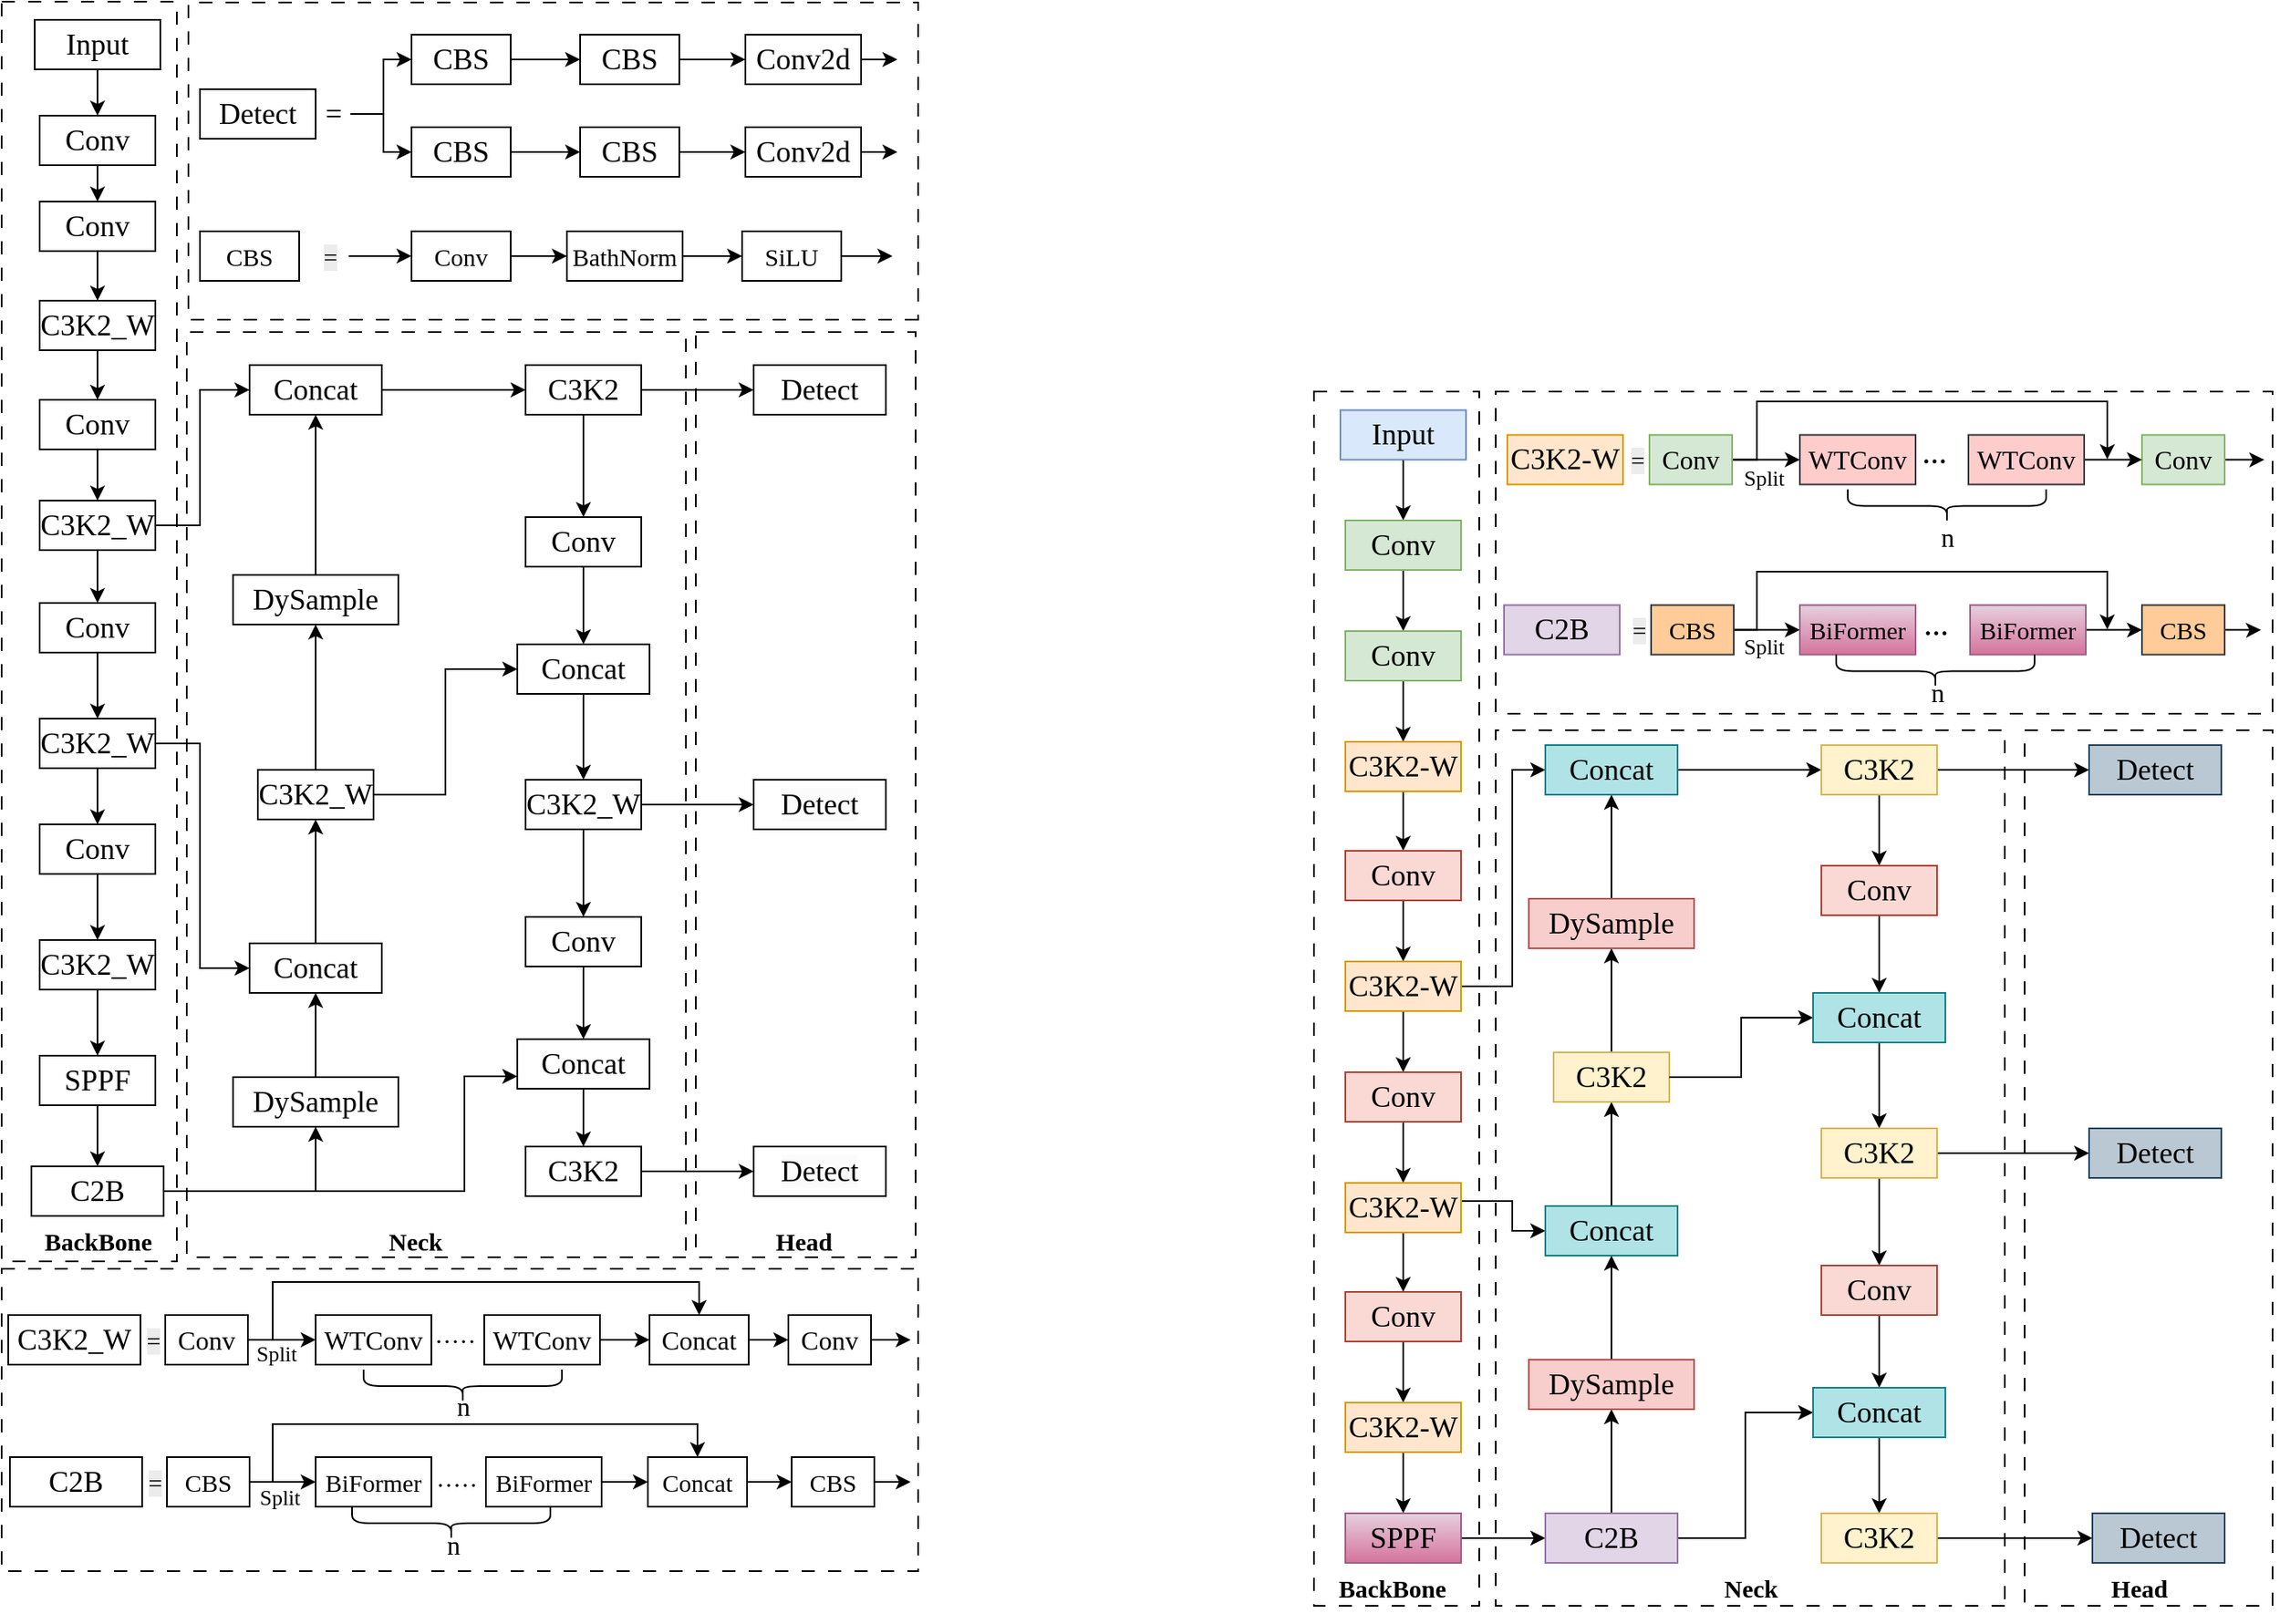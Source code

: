 <mxfile version="28.2.5">
  <diagram name="第 1 页" id="lPCZRCDjE5-AbNdkFInT">
    <mxGraphModel dx="1643" dy="995" grid="1" gridSize="10" guides="1" tooltips="1" connect="1" arrows="1" fold="1" page="1" pageScale="1" pageWidth="827" pageHeight="1169" math="0" shadow="0">
      <root>
        <mxCell id="0" />
        <mxCell id="1" parent="0" />
        <mxCell id="6iBz3VEfDVyDtMxZ7u2R-1" style="edgeStyle=orthogonalEdgeStyle;rounded=0;orthogonalLoop=1;jettySize=auto;html=1;fontSize=18;entryX=0.5;entryY=0;entryDx=0;entryDy=0;fontStyle=0;fontFamily=Times New Roman;" parent="1" source="6iBz3VEfDVyDtMxZ7u2R-2" target="6iBz3VEfDVyDtMxZ7u2R-11" edge="1">
          <mxGeometry relative="1" as="geometry" />
        </mxCell>
        <mxCell id="6iBz3VEfDVyDtMxZ7u2R-2" value="Input" style="rounded=0;whiteSpace=wrap;html=1;labelBackgroundColor=none;strokeColor=default;fillColor=none;align=center;fontStyle=0;fontSize=18;direction=east;fontFamily=Times New Roman;" parent="1" vertex="1">
          <mxGeometry x="156" y="105" width="76" height="30" as="geometry" />
        </mxCell>
        <mxCell id="6iBz3VEfDVyDtMxZ7u2R-3" style="edgeStyle=orthogonalEdgeStyle;rounded=0;orthogonalLoop=1;jettySize=auto;html=1;fontSize=18;entryX=0;entryY=0.5;entryDx=0;entryDy=0;fontStyle=0;fontFamily=Times New Roman;" parent="1" source="6iBz3VEfDVyDtMxZ7u2R-24" target="6iBz3VEfDVyDtMxZ7u2R-37" edge="1">
          <mxGeometry relative="1" as="geometry">
            <Array as="points">
              <mxPoint x="256" y="543" />
              <mxPoint x="256" y="679" />
            </Array>
          </mxGeometry>
        </mxCell>
        <mxCell id="6iBz3VEfDVyDtMxZ7u2R-4" value="" style="group;strokeColor=default;dashed=1;dashPattern=8 8;fontSize=18;container=0;movable=1;resizable=1;rotatable=1;deletable=1;editable=1;locked=0;connectable=1;direction=east;fontStyle=0;fontFamily=Times New Roman;" parent="1" vertex="1" connectable="0">
          <mxGeometry x="136" y="94" width="106" height="762.5" as="geometry" />
        </mxCell>
        <mxCell id="6iBz3VEfDVyDtMxZ7u2R-5" value="" style="group;strokeColor=default;dashed=1;dashPattern=8 8;fontSize=18;container=0;direction=east;rotation=-180;fontStyle=0;fontFamily=Times New Roman;" parent="1" vertex="1" connectable="0">
          <mxGeometry x="248" y="294" width="302" height="560" as="geometry" />
        </mxCell>
        <mxCell id="6iBz3VEfDVyDtMxZ7u2R-6" value="" style="group;dashed=1;dashPattern=8 8;strokeColor=default;spacingTop=0;spacingLeft=0;fontSize=18;container=0;movable=1;resizable=1;rotatable=1;deletable=1;editable=1;locked=0;connectable=1;direction=east;fontStyle=0;fontFamily=Times New Roman;" parent="1" vertex="1" connectable="0">
          <mxGeometry x="556" y="294" width="133" height="560" as="geometry" />
        </mxCell>
        <mxCell id="6iBz3VEfDVyDtMxZ7u2R-7" value="Neck" style="text;html=1;align=center;verticalAlign=middle;resizable=0;points=[];autosize=1;strokeColor=none;fillColor=none;labelBackgroundColor=none;fontStyle=1;fontSize=15;fontFamily=Times New Roman;" parent="1" vertex="1">
          <mxGeometry x="355.5" y="829" width="60" height="30" as="geometry" />
        </mxCell>
        <mxCell id="6iBz3VEfDVyDtMxZ7u2R-8" value="Head" style="text;html=1;align=center;verticalAlign=middle;resizable=0;points=[];autosize=1;strokeColor=none;fillColor=none;labelBackgroundColor=none;fontStyle=1;fontSize=15;fontFamily=Times New Roman;" parent="1" vertex="1">
          <mxGeometry x="591" y="829" width="60" height="30" as="geometry" />
        </mxCell>
        <mxCell id="6iBz3VEfDVyDtMxZ7u2R-9" value="BackBone" style="text;html=1;align=center;verticalAlign=middle;resizable=0;points=[];autosize=1;strokeColor=none;fillColor=none;labelBackgroundColor=none;fontStyle=1;fontSize=15;fontFamily=Times New Roman;" parent="1" vertex="1">
          <mxGeometry x="149" y="829" width="90" height="30" as="geometry" />
        </mxCell>
        <mxCell id="6iBz3VEfDVyDtMxZ7u2R-10" style="edgeStyle=orthogonalEdgeStyle;rounded=0;orthogonalLoop=1;jettySize=auto;html=1;fontSize=18;entryX=0.5;entryY=0;entryDx=0;entryDy=0;fontStyle=0;fontFamily=Times New Roman;" parent="1" source="6iBz3VEfDVyDtMxZ7u2R-11" target="6iBz3VEfDVyDtMxZ7u2R-13" edge="1">
          <mxGeometry relative="1" as="geometry" />
        </mxCell>
        <mxCell id="6iBz3VEfDVyDtMxZ7u2R-11" value="Conv" style="rounded=0;whiteSpace=wrap;html=1;labelBackgroundColor=none;strokeColor=default;fillColor=none;align=center;fontStyle=0;fontSize=18;direction=east;fontFamily=Times New Roman;" parent="1" vertex="1">
          <mxGeometry x="159" y="163" width="70.0" height="30" as="geometry" />
        </mxCell>
        <mxCell id="6iBz3VEfDVyDtMxZ7u2R-12" style="edgeStyle=orthogonalEdgeStyle;rounded=0;orthogonalLoop=1;jettySize=auto;html=1;fontSize=18;entryX=0.5;entryY=0;entryDx=0;entryDy=0;fontStyle=0;fontFamily=Times New Roman;" parent="1" source="6iBz3VEfDVyDtMxZ7u2R-13" target="6iBz3VEfDVyDtMxZ7u2R-15" edge="1">
          <mxGeometry relative="1" as="geometry" />
        </mxCell>
        <mxCell id="6iBz3VEfDVyDtMxZ7u2R-13" value="Conv" style="rounded=0;whiteSpace=wrap;html=1;labelBackgroundColor=none;strokeColor=default;fillColor=none;align=center;fontStyle=0;fontSize=18;direction=east;fontFamily=Times New Roman;" parent="1" vertex="1">
          <mxGeometry x="159" y="215" width="70.0" height="30" as="geometry" />
        </mxCell>
        <mxCell id="6iBz3VEfDVyDtMxZ7u2R-14" style="edgeStyle=orthogonalEdgeStyle;rounded=0;orthogonalLoop=1;jettySize=auto;html=1;fontSize=18;entryX=0.5;entryY=0;entryDx=0;entryDy=0;fontStyle=0;fontFamily=Times New Roman;" parent="1" source="6iBz3VEfDVyDtMxZ7u2R-15" target="6iBz3VEfDVyDtMxZ7u2R-17" edge="1">
          <mxGeometry relative="1" as="geometry" />
        </mxCell>
        <mxCell id="6iBz3VEfDVyDtMxZ7u2R-15" value="C3K2_W" style="rounded=0;whiteSpace=wrap;html=1;labelBackgroundColor=none;strokeColor=default;fillColor=none;align=center;fontStyle=0;fontSize=18;direction=east;fontFamily=Times New Roman;" parent="1" vertex="1">
          <mxGeometry x="159" y="275" width="70" height="30" as="geometry" />
        </mxCell>
        <mxCell id="6iBz3VEfDVyDtMxZ7u2R-16" style="edgeStyle=orthogonalEdgeStyle;rounded=0;orthogonalLoop=1;jettySize=auto;html=1;fontSize=18;entryX=0.5;entryY=0;entryDx=0;entryDy=0;fontStyle=0;fontFamily=Times New Roman;" parent="1" source="6iBz3VEfDVyDtMxZ7u2R-17" target="6iBz3VEfDVyDtMxZ7u2R-20" edge="1">
          <mxGeometry relative="1" as="geometry" />
        </mxCell>
        <mxCell id="6iBz3VEfDVyDtMxZ7u2R-17" value="Conv" style="rounded=0;whiteSpace=wrap;html=1;labelBackgroundColor=none;strokeColor=default;fillColor=none;align=center;fontStyle=0;fontSize=18;direction=east;fontFamily=Times New Roman;" parent="1" vertex="1">
          <mxGeometry x="159" y="335" width="70.0" height="30" as="geometry" />
        </mxCell>
        <mxCell id="6iBz3VEfDVyDtMxZ7u2R-18" style="edgeStyle=orthogonalEdgeStyle;rounded=0;orthogonalLoop=1;jettySize=auto;html=1;fontSize=18;entryX=0.5;entryY=0;entryDx=0;entryDy=0;fontStyle=0;fontFamily=Times New Roman;" parent="1" source="6iBz3VEfDVyDtMxZ7u2R-20" target="6iBz3VEfDVyDtMxZ7u2R-22" edge="1">
          <mxGeometry relative="1" as="geometry" />
        </mxCell>
        <mxCell id="rapPshUDSgQeHGpEtebV-106" style="edgeStyle=orthogonalEdgeStyle;rounded=0;orthogonalLoop=1;jettySize=auto;html=1;entryX=0;entryY=0.5;entryDx=0;entryDy=0;fontStyle=0;fontFamily=Times New Roman;" parent="1" source="6iBz3VEfDVyDtMxZ7u2R-20" target="6iBz3VEfDVyDtMxZ7u2R-44" edge="1">
          <mxGeometry relative="1" as="geometry">
            <Array as="points">
              <mxPoint x="256" y="411" />
              <mxPoint x="256" y="329" />
            </Array>
          </mxGeometry>
        </mxCell>
        <mxCell id="6iBz3VEfDVyDtMxZ7u2R-20" value="C3K2_W" style="rounded=0;whiteSpace=wrap;html=1;labelBackgroundColor=none;strokeColor=default;fillColor=none;align=center;fontStyle=0;fontSize=18;direction=east;fontFamily=Times New Roman;" parent="1" vertex="1">
          <mxGeometry x="159" y="396" width="70.0" height="30" as="geometry" />
        </mxCell>
        <mxCell id="6iBz3VEfDVyDtMxZ7u2R-21" style="edgeStyle=orthogonalEdgeStyle;rounded=0;orthogonalLoop=1;jettySize=auto;html=1;fontSize=18;entryX=0.5;entryY=0;entryDx=0;entryDy=0;fontStyle=0;fontFamily=Times New Roman;" parent="1" source="6iBz3VEfDVyDtMxZ7u2R-22" target="6iBz3VEfDVyDtMxZ7u2R-24" edge="1">
          <mxGeometry relative="1" as="geometry" />
        </mxCell>
        <mxCell id="6iBz3VEfDVyDtMxZ7u2R-22" value="Conv" style="rounded=0;whiteSpace=wrap;html=1;labelBackgroundColor=none;strokeColor=default;fillColor=none;align=center;fontStyle=0;fontSize=18;direction=east;fontFamily=Times New Roman;" parent="1" vertex="1">
          <mxGeometry x="159" y="458" width="70.0" height="30" as="geometry" />
        </mxCell>
        <mxCell id="6iBz3VEfDVyDtMxZ7u2R-23" style="edgeStyle=orthogonalEdgeStyle;rounded=0;orthogonalLoop=1;jettySize=auto;html=1;fontSize=18;entryX=0.5;entryY=0;entryDx=0;entryDy=0;fontStyle=0;fontFamily=Times New Roman;" parent="1" source="6iBz3VEfDVyDtMxZ7u2R-24" target="6iBz3VEfDVyDtMxZ7u2R-26" edge="1">
          <mxGeometry relative="1" as="geometry" />
        </mxCell>
        <mxCell id="6iBz3VEfDVyDtMxZ7u2R-24" value="C3K2_W" style="rounded=0;whiteSpace=wrap;html=1;labelBackgroundColor=none;strokeColor=default;fillColor=none;align=center;fontStyle=0;fontSize=18;direction=east;fontFamily=Times New Roman;" parent="1" vertex="1">
          <mxGeometry x="159" y="528" width="70.0" height="30" as="geometry" />
        </mxCell>
        <mxCell id="6iBz3VEfDVyDtMxZ7u2R-25" style="edgeStyle=orthogonalEdgeStyle;rounded=0;orthogonalLoop=1;jettySize=auto;html=1;fontSize=18;entryX=0.5;entryY=0;entryDx=0;entryDy=0;fontStyle=0;fontFamily=Times New Roman;" parent="1" source="6iBz3VEfDVyDtMxZ7u2R-26" target="6iBz3VEfDVyDtMxZ7u2R-28" edge="1">
          <mxGeometry relative="1" as="geometry" />
        </mxCell>
        <mxCell id="6iBz3VEfDVyDtMxZ7u2R-26" value="Conv" style="rounded=0;whiteSpace=wrap;html=1;labelBackgroundColor=none;strokeColor=default;fillColor=none;align=center;fontStyle=0;fontSize=18;direction=east;fontFamily=Times New Roman;" parent="1" vertex="1">
          <mxGeometry x="159" y="592" width="70.0" height="30" as="geometry" />
        </mxCell>
        <mxCell id="6iBz3VEfDVyDtMxZ7u2R-27" style="edgeStyle=orthogonalEdgeStyle;rounded=0;orthogonalLoop=1;jettySize=auto;html=1;fontSize=18;entryX=0.5;entryY=0;entryDx=0;entryDy=0;fontStyle=0;fontFamily=Times New Roman;" parent="1" source="6iBz3VEfDVyDtMxZ7u2R-28" target="6iBz3VEfDVyDtMxZ7u2R-30" edge="1">
          <mxGeometry relative="1" as="geometry" />
        </mxCell>
        <mxCell id="6iBz3VEfDVyDtMxZ7u2R-28" value="C3K2_W" style="rounded=0;whiteSpace=wrap;html=1;labelBackgroundColor=none;strokeColor=default;fillColor=none;align=center;fontStyle=0;fontSize=18;direction=east;fontFamily=Times New Roman;" parent="1" vertex="1">
          <mxGeometry x="159" y="662" width="70.0" height="30" as="geometry" />
        </mxCell>
        <mxCell id="6iBz3VEfDVyDtMxZ7u2R-29" style="edgeStyle=orthogonalEdgeStyle;rounded=0;orthogonalLoop=1;jettySize=auto;html=1;fontSize=18;entryX=0.5;entryY=0;entryDx=0;entryDy=0;fontStyle=0;fontFamily=Times New Roman;" parent="1" source="6iBz3VEfDVyDtMxZ7u2R-30" target="6iBz3VEfDVyDtMxZ7u2R-33" edge="1">
          <mxGeometry relative="1" as="geometry" />
        </mxCell>
        <mxCell id="6iBz3VEfDVyDtMxZ7u2R-30" value="SPPF" style="rounded=0;whiteSpace=wrap;html=1;labelBackgroundColor=none;strokeColor=default;fillColor=none;align=center;fontStyle=0;fontSize=18;direction=east;fontFamily=Times New Roman;" parent="1" vertex="1">
          <mxGeometry x="159" y="732" width="70.0" height="30" as="geometry" />
        </mxCell>
        <mxCell id="rapPshUDSgQeHGpEtebV-112" style="edgeStyle=orthogonalEdgeStyle;rounded=0;orthogonalLoop=1;jettySize=auto;html=1;entryX=0;entryY=0.75;entryDx=0;entryDy=0;fontStyle=0;fontFamily=Times New Roman;" parent="1" source="6iBz3VEfDVyDtMxZ7u2R-33" target="6iBz3VEfDVyDtMxZ7u2R-58" edge="1">
          <mxGeometry relative="1" as="geometry">
            <Array as="points">
              <mxPoint x="416" y="814" />
              <mxPoint x="416" y="745" />
            </Array>
          </mxGeometry>
        </mxCell>
        <mxCell id="rapPshUDSgQeHGpEtebV-113" style="edgeStyle=orthogonalEdgeStyle;rounded=0;orthogonalLoop=1;jettySize=auto;html=1;entryX=0.5;entryY=1;entryDx=0;entryDy=0;fontStyle=0;fontFamily=Times New Roman;" parent="1" source="6iBz3VEfDVyDtMxZ7u2R-33" target="6iBz3VEfDVyDtMxZ7u2R-35" edge="1">
          <mxGeometry relative="1" as="geometry" />
        </mxCell>
        <mxCell id="6iBz3VEfDVyDtMxZ7u2R-33" value="C2B" style="rounded=0;whiteSpace=wrap;html=1;labelBackgroundColor=none;strokeColor=default;fillColor=none;align=center;fontStyle=0;fontSize=18;direction=east;fontFamily=Times New Roman;" parent="1" vertex="1">
          <mxGeometry x="154" y="799" width="80.0" height="30" as="geometry" />
        </mxCell>
        <mxCell id="6iBz3VEfDVyDtMxZ7u2R-34" value="" style="edgeStyle=orthogonalEdgeStyle;rounded=0;orthogonalLoop=1;jettySize=auto;html=1;fontSize=18;fontStyle=0;fontFamily=Times New Roman;" parent="1" source="6iBz3VEfDVyDtMxZ7u2R-35" target="6iBz3VEfDVyDtMxZ7u2R-37" edge="1">
          <mxGeometry relative="1" as="geometry" />
        </mxCell>
        <mxCell id="6iBz3VEfDVyDtMxZ7u2R-35" value="DySample" style="rounded=0;whiteSpace=wrap;html=1;labelBackgroundColor=none;strokeColor=default;fillColor=none;align=center;fontStyle=0;fontSize=18;direction=east;fontFamily=Times New Roman;" parent="1" vertex="1">
          <mxGeometry x="276" y="745" width="100" height="30" as="geometry" />
        </mxCell>
        <mxCell id="6iBz3VEfDVyDtMxZ7u2R-36" value="" style="edgeStyle=orthogonalEdgeStyle;rounded=0;orthogonalLoop=1;jettySize=auto;html=1;fontSize=18;fontStyle=0;fontFamily=Times New Roman;" parent="1" source="6iBz3VEfDVyDtMxZ7u2R-37" target="6iBz3VEfDVyDtMxZ7u2R-39" edge="1">
          <mxGeometry relative="1" as="geometry" />
        </mxCell>
        <mxCell id="6iBz3VEfDVyDtMxZ7u2R-37" value="Concat" style="rounded=0;whiteSpace=wrap;html=1;labelBackgroundColor=none;strokeColor=default;fillColor=none;align=center;fontStyle=0;fontSize=18;direction=east;fontFamily=Times New Roman;" parent="1" vertex="1">
          <mxGeometry x="286" y="664" width="80" height="30" as="geometry" />
        </mxCell>
        <mxCell id="6iBz3VEfDVyDtMxZ7u2R-38" value="" style="edgeStyle=orthogonalEdgeStyle;rounded=0;orthogonalLoop=1;jettySize=auto;html=1;fontSize=18;fontStyle=0;fontFamily=Times New Roman;" parent="1" source="6iBz3VEfDVyDtMxZ7u2R-39" target="6iBz3VEfDVyDtMxZ7u2R-42" edge="1">
          <mxGeometry relative="1" as="geometry" />
        </mxCell>
        <mxCell id="6iBz3VEfDVyDtMxZ7u2R-39" value="C3K2_W" style="rounded=0;whiteSpace=wrap;html=1;labelBackgroundColor=none;strokeColor=default;fillColor=none;align=center;fontStyle=0;fontSize=18;direction=east;fontFamily=Times New Roman;" parent="1" vertex="1">
          <mxGeometry x="291" y="559" width="70" height="30" as="geometry" />
        </mxCell>
        <mxCell id="6iBz3VEfDVyDtMxZ7u2R-40" style="edgeStyle=orthogonalEdgeStyle;rounded=0;orthogonalLoop=1;jettySize=auto;html=1;fontSize=18;entryX=0.5;entryY=1;entryDx=0;entryDy=0;fontStyle=0;fontFamily=Times New Roman;" parent="1" source="6iBz3VEfDVyDtMxZ7u2R-42" target="6iBz3VEfDVyDtMxZ7u2R-44" edge="1">
          <mxGeometry relative="1" as="geometry" />
        </mxCell>
        <mxCell id="6iBz3VEfDVyDtMxZ7u2R-41" style="edgeStyle=orthogonalEdgeStyle;rounded=0;orthogonalLoop=1;jettySize=auto;html=1;entryX=0;entryY=0.5;entryDx=0;entryDy=0;exitX=1;exitY=0.5;exitDx=0;exitDy=0;fontSize=18;fontStyle=0;fontFamily=Times New Roman;" parent="1" source="6iBz3VEfDVyDtMxZ7u2R-39" target="6iBz3VEfDVyDtMxZ7u2R-51" edge="1">
          <mxGeometry relative="1" as="geometry" />
        </mxCell>
        <mxCell id="6iBz3VEfDVyDtMxZ7u2R-42" value="DySample" style="rounded=0;whiteSpace=wrap;html=1;labelBackgroundColor=none;strokeColor=default;fillColor=none;align=center;fontStyle=0;fontSize=18;direction=east;fontFamily=Times New Roman;" parent="1" vertex="1">
          <mxGeometry x="276" y="441" width="100" height="30" as="geometry" />
        </mxCell>
        <mxCell id="6iBz3VEfDVyDtMxZ7u2R-43" style="edgeStyle=orthogonalEdgeStyle;rounded=0;orthogonalLoop=1;jettySize=auto;html=1;fontSize=18;entryX=0;entryY=0.5;entryDx=0;entryDy=0;fontStyle=0;fontFamily=Times New Roman;" parent="1" source="6iBz3VEfDVyDtMxZ7u2R-44" target="6iBz3VEfDVyDtMxZ7u2R-47" edge="1">
          <mxGeometry relative="1" as="geometry" />
        </mxCell>
        <mxCell id="6iBz3VEfDVyDtMxZ7u2R-44" value="Concat" style="rounded=0;whiteSpace=wrap;html=1;labelBackgroundColor=none;strokeColor=default;fillColor=none;align=center;fontStyle=0;fontSize=18;direction=east;fontFamily=Times New Roman;" parent="1" vertex="1">
          <mxGeometry x="286" y="314" width="80" height="30" as="geometry" />
        </mxCell>
        <mxCell id="6iBz3VEfDVyDtMxZ7u2R-45" style="edgeStyle=orthogonalEdgeStyle;rounded=0;orthogonalLoop=1;jettySize=auto;html=1;fontSize=18;entryX=0.5;entryY=0;entryDx=0;entryDy=0;fontStyle=0;fontFamily=Times New Roman;" parent="1" source="6iBz3VEfDVyDtMxZ7u2R-47" target="6iBz3VEfDVyDtMxZ7u2R-49" edge="1">
          <mxGeometry relative="1" as="geometry" />
        </mxCell>
        <mxCell id="6iBz3VEfDVyDtMxZ7u2R-46" value="" style="edgeStyle=orthogonalEdgeStyle;rounded=0;orthogonalLoop=1;jettySize=auto;html=1;fontStyle=0;fontFamily=Times New Roman;" parent="1" source="6iBz3VEfDVyDtMxZ7u2R-47" target="6iBz3VEfDVyDtMxZ7u2R-61" edge="1">
          <mxGeometry relative="1" as="geometry" />
        </mxCell>
        <mxCell id="6iBz3VEfDVyDtMxZ7u2R-47" value="C3K2" style="rounded=0;whiteSpace=wrap;html=1;labelBackgroundColor=none;strokeColor=default;fillColor=none;align=center;fontStyle=0;fontSize=18;direction=east;fontFamily=Times New Roman;" parent="1" vertex="1">
          <mxGeometry x="453" y="314" width="70" height="30" as="geometry" />
        </mxCell>
        <mxCell id="6iBz3VEfDVyDtMxZ7u2R-66" style="edgeStyle=orthogonalEdgeStyle;rounded=0;orthogonalLoop=1;jettySize=auto;html=1;entryX=0.5;entryY=0;entryDx=0;entryDy=0;fontStyle=0;fontFamily=Times New Roman;" parent="1" source="6iBz3VEfDVyDtMxZ7u2R-49" target="6iBz3VEfDVyDtMxZ7u2R-51" edge="1">
          <mxGeometry relative="1" as="geometry" />
        </mxCell>
        <mxCell id="6iBz3VEfDVyDtMxZ7u2R-49" value="Conv" style="rounded=0;whiteSpace=wrap;html=1;labelBackgroundColor=none;strokeColor=default;fillColor=none;align=center;fontStyle=0;fontSize=18;direction=east;fontFamily=Times New Roman;" parent="1" vertex="1">
          <mxGeometry x="453" y="406" width="70" height="30" as="geometry" />
        </mxCell>
        <mxCell id="6iBz3VEfDVyDtMxZ7u2R-50" style="edgeStyle=orthogonalEdgeStyle;rounded=0;orthogonalLoop=1;jettySize=auto;html=1;fontSize=18;entryX=0.5;entryY=0;entryDx=0;entryDy=0;fontStyle=0;fontFamily=Times New Roman;" parent="1" source="6iBz3VEfDVyDtMxZ7u2R-51" target="6iBz3VEfDVyDtMxZ7u2R-54" edge="1">
          <mxGeometry relative="1" as="geometry">
            <mxPoint x="488" y="445" as="targetPoint" />
          </mxGeometry>
        </mxCell>
        <mxCell id="6iBz3VEfDVyDtMxZ7u2R-51" value="Concat" style="rounded=0;whiteSpace=wrap;html=1;labelBackgroundColor=none;strokeColor=default;fillColor=none;align=center;fontStyle=0;fontSize=18;direction=east;fontFamily=Times New Roman;" parent="1" vertex="1">
          <mxGeometry x="448" y="483" width="80" height="30" as="geometry" />
        </mxCell>
        <mxCell id="6iBz3VEfDVyDtMxZ7u2R-52" style="edgeStyle=orthogonalEdgeStyle;rounded=0;orthogonalLoop=1;jettySize=auto;html=1;fontSize=18;entryX=0.5;entryY=0;entryDx=0;entryDy=0;fontStyle=0;fontFamily=Times New Roman;" parent="1" source="6iBz3VEfDVyDtMxZ7u2R-54" target="6iBz3VEfDVyDtMxZ7u2R-56" edge="1">
          <mxGeometry relative="1" as="geometry" />
        </mxCell>
        <mxCell id="6iBz3VEfDVyDtMxZ7u2R-53" value="" style="edgeStyle=orthogonalEdgeStyle;rounded=0;orthogonalLoop=1;jettySize=auto;html=1;fontStyle=0;fontFamily=Times New Roman;" parent="1" source="6iBz3VEfDVyDtMxZ7u2R-54" target="6iBz3VEfDVyDtMxZ7u2R-62" edge="1">
          <mxGeometry relative="1" as="geometry" />
        </mxCell>
        <mxCell id="6iBz3VEfDVyDtMxZ7u2R-54" value="C3K2_W" style="rounded=0;whiteSpace=wrap;html=1;labelBackgroundColor=none;strokeColor=default;fillColor=none;align=center;fontStyle=0;fontSize=18;direction=east;fontFamily=Times New Roman;" parent="1" vertex="1">
          <mxGeometry x="453" y="565" width="70" height="30" as="geometry" />
        </mxCell>
        <mxCell id="6iBz3VEfDVyDtMxZ7u2R-55" style="edgeStyle=orthogonalEdgeStyle;rounded=0;orthogonalLoop=1;jettySize=auto;html=1;fontSize=18;entryX=0.5;entryY=0;entryDx=0;entryDy=0;fontStyle=0;fontFamily=Times New Roman;" parent="1" source="6iBz3VEfDVyDtMxZ7u2R-56" target="6iBz3VEfDVyDtMxZ7u2R-58" edge="1">
          <mxGeometry relative="1" as="geometry" />
        </mxCell>
        <mxCell id="6iBz3VEfDVyDtMxZ7u2R-56" value="Conv" style="rounded=0;whiteSpace=wrap;html=1;labelBackgroundColor=none;strokeColor=default;fillColor=none;align=center;fontStyle=0;fontSize=18;direction=east;fontFamily=Times New Roman;" parent="1" vertex="1">
          <mxGeometry x="453" y="648" width="70" height="30" as="geometry" />
        </mxCell>
        <mxCell id="6iBz3VEfDVyDtMxZ7u2R-57" value="" style="edgeStyle=orthogonalEdgeStyle;rounded=0;orthogonalLoop=1;jettySize=auto;html=1;fontSize=18;fontStyle=0;fontFamily=Times New Roman;" parent="1" source="6iBz3VEfDVyDtMxZ7u2R-58" target="6iBz3VEfDVyDtMxZ7u2R-60" edge="1">
          <mxGeometry relative="1" as="geometry" />
        </mxCell>
        <mxCell id="6iBz3VEfDVyDtMxZ7u2R-58" value="Concat" style="rounded=0;whiteSpace=wrap;html=1;labelBackgroundColor=none;strokeColor=default;fillColor=none;align=center;fontStyle=0;fontSize=18;direction=east;fontFamily=Times New Roman;" parent="1" vertex="1">
          <mxGeometry x="448" y="722" width="80" height="30" as="geometry" />
        </mxCell>
        <mxCell id="6iBz3VEfDVyDtMxZ7u2R-59" value="" style="edgeStyle=orthogonalEdgeStyle;rounded=0;orthogonalLoop=1;jettySize=auto;html=1;fontStyle=0;fontFamily=Times New Roman;" parent="1" source="6iBz3VEfDVyDtMxZ7u2R-60" target="6iBz3VEfDVyDtMxZ7u2R-63" edge="1">
          <mxGeometry relative="1" as="geometry" />
        </mxCell>
        <mxCell id="6iBz3VEfDVyDtMxZ7u2R-60" value="C3K2" style="rounded=0;whiteSpace=wrap;html=1;labelBackgroundColor=none;strokeColor=default;fillColor=none;align=center;fontStyle=0;fontSize=18;direction=east;fontFamily=Times New Roman;" parent="1" vertex="1">
          <mxGeometry x="453" y="787" width="70" height="30" as="geometry" />
        </mxCell>
        <mxCell id="6iBz3VEfDVyDtMxZ7u2R-61" value="Detect" style="rounded=0;whiteSpace=wrap;html=1;labelBackgroundColor=none;strokeColor=default;fillColor=none;align=center;fontStyle=0;fontSize=18;movable=1;resizable=1;rotatable=1;deletable=1;editable=1;locked=0;connectable=1;direction=east;fontFamily=Times New Roman;" parent="1" vertex="1">
          <mxGeometry x="591" y="314" width="80" height="30" as="geometry" />
        </mxCell>
        <mxCell id="6iBz3VEfDVyDtMxZ7u2R-62" value="&lt;span style=&quot;color: rgb(0, 0, 0); font-style: normal; font-variant-ligatures: normal; font-variant-caps: normal; letter-spacing: normal; orphans: 2; text-align: center; text-indent: 0px; text-transform: none; widows: 2; word-spacing: 0px; -webkit-text-stroke-width: 0px; white-space: normal; background-color: rgb(251, 251, 251); text-decoration-thickness: initial; text-decoration-style: initial; text-decoration-color: initial; float: none; display: inline !important;&quot;&gt;Detect&lt;/span&gt;" style="rounded=0;whiteSpace=wrap;html=1;labelBackgroundColor=none;strokeColor=default;fillColor=none;align=center;fontStyle=0;fontSize=18;movable=1;resizable=1;rotatable=1;deletable=1;editable=1;locked=0;connectable=1;direction=east;fontFamily=Times New Roman;" parent="1" vertex="1">
          <mxGeometry x="591" y="565" width="80" height="30" as="geometry" />
        </mxCell>
        <mxCell id="6iBz3VEfDVyDtMxZ7u2R-63" value="&lt;span style=&quot;color: rgb(0, 0, 0); font-style: normal; font-variant-ligatures: normal; font-variant-caps: normal; letter-spacing: normal; orphans: 2; text-align: center; text-indent: 0px; text-transform: none; widows: 2; word-spacing: 0px; -webkit-text-stroke-width: 0px; white-space: normal; background-color: rgb(251, 251, 251); text-decoration-thickness: initial; text-decoration-style: initial; text-decoration-color: initial; float: none; display: inline !important;&quot;&gt;Detect&lt;/span&gt;" style="rounded=0;whiteSpace=wrap;html=1;labelBackgroundColor=none;strokeColor=default;fillColor=none;align=center;fontStyle=0;fontSize=18;movable=1;resizable=1;rotatable=1;deletable=1;editable=1;locked=0;connectable=1;direction=east;fontFamily=Times New Roman;" parent="1" vertex="1">
          <mxGeometry x="591" y="787" width="80" height="30" as="geometry" />
        </mxCell>
        <mxCell id="6iBz3VEfDVyDtMxZ7u2R-68" value="" style="group;strokeColor=default;dashed=1;dashPattern=8 8;fontSize=18;container=0;direction=east;rotation=-180;fontStyle=0;fontFamily=Times New Roman;" parent="1" vertex="1" connectable="0">
          <mxGeometry x="249" y="94.5" width="441.5" height="192" as="geometry" />
        </mxCell>
        <mxCell id="6iBz3VEfDVyDtMxZ7u2R-112" value="" style="group;fontStyle=0;fontFamily=Times New Roman;" parent="1" vertex="1" connectable="0">
          <mxGeometry x="256" y="114" width="431" height="86" as="geometry" />
        </mxCell>
        <mxCell id="6iBz3VEfDVyDtMxZ7u2R-69" value="Detect" style="rounded=0;whiteSpace=wrap;html=1;labelBackgroundColor=none;strokeColor=default;fillColor=none;align=center;fontStyle=0;fontSize=18;movable=1;resizable=1;rotatable=1;deletable=1;editable=1;locked=0;connectable=1;direction=east;fontFamily=Times New Roman;" parent="6iBz3VEfDVyDtMxZ7u2R-112" vertex="1">
          <mxGeometry y="33" width="70" height="30" as="geometry" />
        </mxCell>
        <mxCell id="6iBz3VEfDVyDtMxZ7u2R-73" value="" style="edgeStyle=orthogonalEdgeStyle;rounded=0;orthogonalLoop=1;jettySize=auto;html=1;fontStyle=0;fontFamily=Times New Roman;" parent="6iBz3VEfDVyDtMxZ7u2R-112" source="6iBz3VEfDVyDtMxZ7u2R-70" target="6iBz3VEfDVyDtMxZ7u2R-71" edge="1">
          <mxGeometry relative="1" as="geometry" />
        </mxCell>
        <mxCell id="6iBz3VEfDVyDtMxZ7u2R-70" value="CBS" style="rounded=0;whiteSpace=wrap;html=1;labelBackgroundColor=none;strokeColor=default;fillColor=none;align=center;fontStyle=0;fontSize=18;direction=east;fontFamily=Times New Roman;" parent="6iBz3VEfDVyDtMxZ7u2R-112" vertex="1">
          <mxGeometry x="128" width="60" height="30" as="geometry" />
        </mxCell>
        <mxCell id="6iBz3VEfDVyDtMxZ7u2R-74" value="" style="edgeStyle=orthogonalEdgeStyle;rounded=0;orthogonalLoop=1;jettySize=auto;html=1;fontStyle=0;fontFamily=Times New Roman;" parent="6iBz3VEfDVyDtMxZ7u2R-112" source="6iBz3VEfDVyDtMxZ7u2R-71" target="6iBz3VEfDVyDtMxZ7u2R-72" edge="1">
          <mxGeometry relative="1" as="geometry" />
        </mxCell>
        <mxCell id="6iBz3VEfDVyDtMxZ7u2R-71" value="CBS" style="rounded=0;whiteSpace=wrap;html=1;labelBackgroundColor=none;strokeColor=default;fillColor=none;align=center;fontStyle=0;fontSize=18;direction=east;fontFamily=Times New Roman;" parent="6iBz3VEfDVyDtMxZ7u2R-112" vertex="1">
          <mxGeometry x="230" width="60" height="30" as="geometry" />
        </mxCell>
        <mxCell id="6iBz3VEfDVyDtMxZ7u2R-110" style="edgeStyle=orthogonalEdgeStyle;rounded=0;orthogonalLoop=1;jettySize=auto;html=1;fontStyle=0;fontFamily=Times New Roman;" parent="6iBz3VEfDVyDtMxZ7u2R-112" source="6iBz3VEfDVyDtMxZ7u2R-72" edge="1">
          <mxGeometry relative="1" as="geometry">
            <mxPoint x="422" y="15" as="targetPoint" />
          </mxGeometry>
        </mxCell>
        <mxCell id="6iBz3VEfDVyDtMxZ7u2R-72" value="Conv2d" style="rounded=0;whiteSpace=wrap;html=1;labelBackgroundColor=none;strokeColor=default;fillColor=none;align=center;fontStyle=0;fontSize=18;direction=east;fontFamily=Times New Roman;" parent="6iBz3VEfDVyDtMxZ7u2R-112" vertex="1">
          <mxGeometry x="330" width="70" height="30" as="geometry" />
        </mxCell>
        <mxCell id="6iBz3VEfDVyDtMxZ7u2R-77" value="" style="edgeStyle=orthogonalEdgeStyle;rounded=0;orthogonalLoop=1;jettySize=auto;html=1;fontStyle=0;fontFamily=Times New Roman;" parent="6iBz3VEfDVyDtMxZ7u2R-112" source="6iBz3VEfDVyDtMxZ7u2R-78" target="6iBz3VEfDVyDtMxZ7u2R-80" edge="1">
          <mxGeometry relative="1" as="geometry" />
        </mxCell>
        <mxCell id="6iBz3VEfDVyDtMxZ7u2R-78" value="CBS" style="rounded=0;whiteSpace=wrap;html=1;labelBackgroundColor=none;strokeColor=default;fillColor=none;align=center;fontStyle=0;fontSize=18;direction=east;fontFamily=Times New Roman;" parent="6iBz3VEfDVyDtMxZ7u2R-112" vertex="1">
          <mxGeometry x="128" y="56" width="60" height="30" as="geometry" />
        </mxCell>
        <mxCell id="6iBz3VEfDVyDtMxZ7u2R-79" value="" style="edgeStyle=orthogonalEdgeStyle;rounded=0;orthogonalLoop=1;jettySize=auto;html=1;fontStyle=0;fontFamily=Times New Roman;" parent="6iBz3VEfDVyDtMxZ7u2R-112" source="6iBz3VEfDVyDtMxZ7u2R-80" target="6iBz3VEfDVyDtMxZ7u2R-82" edge="1">
          <mxGeometry relative="1" as="geometry" />
        </mxCell>
        <mxCell id="6iBz3VEfDVyDtMxZ7u2R-80" value="CBS" style="rounded=0;whiteSpace=wrap;html=1;labelBackgroundColor=none;strokeColor=default;fillColor=none;align=center;fontStyle=0;fontSize=18;direction=east;fontFamily=Times New Roman;" parent="6iBz3VEfDVyDtMxZ7u2R-112" vertex="1">
          <mxGeometry x="230" y="56" width="60" height="30" as="geometry" />
        </mxCell>
        <mxCell id="6iBz3VEfDVyDtMxZ7u2R-111" style="edgeStyle=orthogonalEdgeStyle;rounded=0;orthogonalLoop=1;jettySize=auto;html=1;fontStyle=0;fontFamily=Times New Roman;" parent="6iBz3VEfDVyDtMxZ7u2R-112" source="6iBz3VEfDVyDtMxZ7u2R-82" edge="1">
          <mxGeometry relative="1" as="geometry">
            <mxPoint x="422" y="71" as="targetPoint" />
          </mxGeometry>
        </mxCell>
        <mxCell id="6iBz3VEfDVyDtMxZ7u2R-82" value="Conv2d" style="rounded=0;whiteSpace=wrap;html=1;labelBackgroundColor=none;strokeColor=default;fillColor=none;align=center;fontStyle=0;fontSize=18;direction=east;fontFamily=Times New Roman;" parent="6iBz3VEfDVyDtMxZ7u2R-112" vertex="1">
          <mxGeometry x="330" y="56" width="70" height="30" as="geometry" />
        </mxCell>
        <mxCell id="6iBz3VEfDVyDtMxZ7u2R-91" style="edgeStyle=orthogonalEdgeStyle;rounded=0;orthogonalLoop=1;jettySize=auto;html=1;entryX=0;entryY=0.5;entryDx=0;entryDy=0;fontStyle=0;fontFamily=Times New Roman;" parent="6iBz3VEfDVyDtMxZ7u2R-112" source="6iBz3VEfDVyDtMxZ7u2R-90" target="6iBz3VEfDVyDtMxZ7u2R-70" edge="1">
          <mxGeometry relative="1" as="geometry">
            <Array as="points">
              <mxPoint x="111" y="48" />
              <mxPoint x="111" y="15" />
            </Array>
          </mxGeometry>
        </mxCell>
        <mxCell id="6iBz3VEfDVyDtMxZ7u2R-92" style="edgeStyle=orthogonalEdgeStyle;rounded=0;orthogonalLoop=1;jettySize=auto;html=1;entryX=0;entryY=0.5;entryDx=0;entryDy=0;fontStyle=0;fontFamily=Times New Roman;" parent="6iBz3VEfDVyDtMxZ7u2R-112" source="6iBz3VEfDVyDtMxZ7u2R-90" target="6iBz3VEfDVyDtMxZ7u2R-78" edge="1">
          <mxGeometry relative="1" as="geometry" />
        </mxCell>
        <mxCell id="6iBz3VEfDVyDtMxZ7u2R-90" value="=" style="rounded=0;whiteSpace=wrap;html=1;labelBackgroundColor=none;strokeColor=none;fillColor=none;align=center;fontStyle=0;fontSize=18;movable=1;resizable=1;rotatable=1;deletable=1;editable=1;locked=0;connectable=1;direction=east;aspect=fixed;fontFamily=Times New Roman;" parent="6iBz3VEfDVyDtMxZ7u2R-112" vertex="1">
          <mxGeometry x="71" y="38" width="20" height="20" as="geometry" />
        </mxCell>
        <mxCell id="rapPshUDSgQeHGpEtebV-116" value="" style="group;strokeColor=default;dashed=1;dashPattern=8 8;fontSize=18;container=0;direction=east;rotation=0;fontStyle=0;fontFamily=Times New Roman;" parent="1" vertex="1" connectable="0">
          <mxGeometry x="136" y="861" width="554.5" height="183" as="geometry" />
        </mxCell>
        <mxCell id="rapPshUDSgQeHGpEtebV-35" value="n" style="text;html=1;align=center;verticalAlign=middle;resizable=0;points=[];autosize=1;strokeColor=none;fillColor=none;fontSize=16;rotation=0;fontStyle=0;fontFamily=Times New Roman;" parent="1" vertex="1">
          <mxGeometry x="400" y="929" width="30" height="30" as="geometry" />
        </mxCell>
        <mxCell id="rapPshUDSgQeHGpEtebV-121" style="edgeStyle=orthogonalEdgeStyle;rounded=0;orthogonalLoop=1;jettySize=auto;html=1;entryX=0;entryY=0.5;entryDx=0;entryDy=0;fontStyle=0;fontFamily=Times New Roman;" parent="1" source="rapPshUDSgQeHGpEtebV-69" target="rapPshUDSgQeHGpEtebV-74" edge="1">
          <mxGeometry relative="1" as="geometry" />
        </mxCell>
        <mxCell id="rapPshUDSgQeHGpEtebV-122" value="Split" style="edgeLabel;html=1;align=center;verticalAlign=middle;resizable=0;points=[];labelBackgroundColor=none;fontSize=13;fontStyle=0;fontFamily=Times New Roman;" parent="rapPshUDSgQeHGpEtebV-121" vertex="1" connectable="0">
          <mxGeometry x="-0.042" y="-1" relative="1" as="geometry">
            <mxPoint x="-1" y="8" as="offset" />
          </mxGeometry>
        </mxCell>
        <mxCell id="rapPshUDSgQeHGpEtebV-132" style="edgeStyle=orthogonalEdgeStyle;rounded=0;orthogonalLoop=1;jettySize=auto;html=1;entryX=0.5;entryY=0;entryDx=0;entryDy=0;fontStyle=0;fontFamily=Times New Roman;" parent="1" source="rapPshUDSgQeHGpEtebV-69" target="rapPshUDSgQeHGpEtebV-76" edge="1">
          <mxGeometry relative="1" as="geometry">
            <Array as="points">
              <mxPoint x="300" y="990" />
              <mxPoint x="300" y="955" />
              <mxPoint x="557" y="955" />
            </Array>
          </mxGeometry>
        </mxCell>
        <mxCell id="rapPshUDSgQeHGpEtebV-69" value="CBS" style="rounded=0;whiteSpace=wrap;html=1;fillColor=none;fontSize=15;fontFamily=Times New Roman;rotation=0;fontStyle=0" parent="1" vertex="1">
          <mxGeometry x="236" y="975" width="50" height="30" as="geometry" />
        </mxCell>
        <mxCell id="rapPshUDSgQeHGpEtebV-75" value="" style="edgeStyle=orthogonalEdgeStyle;rounded=0;orthogonalLoop=1;jettySize=auto;html=1;fontSize=15;fontStyle=0;fontFamily=Times New Roman;" parent="1" source="rapPshUDSgQeHGpEtebV-76" target="rapPshUDSgQeHGpEtebV-78" edge="1">
          <mxGeometry relative="1" as="geometry" />
        </mxCell>
        <mxCell id="rapPshUDSgQeHGpEtebV-76" value="Concat" style="rounded=0;whiteSpace=wrap;html=1;fillColor=none;fontSize=15;fontFamily=Times New Roman;rotation=0;fontStyle=0" parent="1" vertex="1">
          <mxGeometry x="527" y="975" width="60" height="30" as="geometry" />
        </mxCell>
        <mxCell id="rapPshUDSgQeHGpEtebV-102" value="" style="edgeStyle=orthogonalEdgeStyle;rounded=0;orthogonalLoop=1;jettySize=auto;html=1;fontStyle=0;fontFamily=Times New Roman;" parent="1" source="rapPshUDSgQeHGpEtebV-77" target="rapPshUDSgQeHGpEtebV-76" edge="1">
          <mxGeometry relative="1" as="geometry" />
        </mxCell>
        <mxCell id="rapPshUDSgQeHGpEtebV-77" value="BiFormer" style="rounded=0;whiteSpace=wrap;html=1;fillColor=none;fontSize=15;fontFamily=Times New Roman;rotation=0;fontStyle=0" parent="1" vertex="1">
          <mxGeometry x="429" y="975" width="70" height="30" as="geometry" />
        </mxCell>
        <mxCell id="rapPshUDSgQeHGpEtebV-137" style="edgeStyle=orthogonalEdgeStyle;rounded=0;orthogonalLoop=1;jettySize=auto;html=1;fontStyle=0;fontFamily=Times New Roman;" parent="1" source="rapPshUDSgQeHGpEtebV-78" edge="1">
          <mxGeometry relative="1" as="geometry">
            <mxPoint x="686" y="990" as="targetPoint" />
          </mxGeometry>
        </mxCell>
        <mxCell id="rapPshUDSgQeHGpEtebV-78" value="CBS" style="rounded=0;whiteSpace=wrap;html=1;fillColor=none;fontSize=15;fontFamily=Times New Roman;rotation=0;fontStyle=0" parent="1" vertex="1">
          <mxGeometry x="614" y="975" width="50" height="30" as="geometry" />
        </mxCell>
        <mxCell id="rapPshUDSgQeHGpEtebV-74" value="BiFormer" style="rounded=0;whiteSpace=wrap;html=1;fillColor=none;fontSize=15;fontFamily=Times New Roman;rotation=0;fontStyle=0" parent="1" vertex="1">
          <mxGeometry x="326" y="975" width="70" height="30" as="geometry" />
        </mxCell>
        <mxCell id="rapPshUDSgQeHGpEtebV-36" value="·····" style="text;html=1;align=center;verticalAlign=middle;resizable=0;points=[];autosize=1;strokeColor=none;fillColor=none;fontSize=15;fontStyle=0;rotation=0;fontFamily=Times New Roman;" parent="1" vertex="1">
          <mxGeometry x="386" y="976" width="50" height="30" as="geometry" />
        </mxCell>
        <mxCell id="rapPshUDSgQeHGpEtebV-104" value="" style="shape=curlyBracket;whiteSpace=wrap;html=1;rounded=1;labelPosition=left;verticalLabelPosition=middle;align=right;verticalAlign=middle;rotation=-90;fontSize=16;fontStyle=0;fontFamily=Times New Roman;" parent="1" vertex="1">
          <mxGeometry x="398" y="955" width="20" height="120" as="geometry" />
        </mxCell>
        <mxCell id="rapPshUDSgQeHGpEtebV-105" value="n" style="text;html=1;align=center;verticalAlign=middle;resizable=0;points=[];autosize=1;strokeColor=none;fillColor=none;fontSize=16;rotation=0;fontStyle=0;fontFamily=Times New Roman;" parent="1" vertex="1">
          <mxGeometry x="394" y="1013" width="30" height="30" as="geometry" />
        </mxCell>
        <mxCell id="rapPshUDSgQeHGpEtebV-108" value="C2B" style="rounded=0;whiteSpace=wrap;html=1;labelBackgroundColor=none;strokeColor=default;fillColor=none;align=center;fontStyle=0;fontSize=18;direction=east;rotation=0;fontFamily=Times New Roman;" parent="1" vertex="1">
          <mxGeometry x="141" y="975" width="80.0" height="30" as="geometry" />
        </mxCell>
        <mxCell id="rapPshUDSgQeHGpEtebV-110" value="&lt;span style=&quot;color: rgb(0, 0, 0); font-style: normal; font-variant-ligatures: normal; font-variant-caps: normal; letter-spacing: normal; orphans: 2; text-indent: 0px; text-transform: none; widows: 2; word-spacing: 0px; -webkit-text-stroke-width: 0px; white-space: normal; background-color: rgb(236, 236, 236); text-decoration-thickness: initial; text-decoration-style: initial; text-decoration-color: initial; float: none; display: inline !important;&quot;&gt;&lt;font&gt;=&lt;/font&gt;&lt;/span&gt;" style="text;whiteSpace=wrap;html=1;align=center;fontSize=15;rotation=0;fontStyle=0;fontFamily=Times New Roman;" parent="1" vertex="1">
          <mxGeometry x="219" y="975" width="20" height="20" as="geometry" />
        </mxCell>
        <mxCell id="rapPshUDSgQeHGpEtebV-125" style="edgeStyle=orthogonalEdgeStyle;rounded=0;orthogonalLoop=1;jettySize=auto;html=1;entryX=0;entryY=0.5;entryDx=0;entryDy=0;fontStyle=0;fontFamily=Times New Roman;" parent="1" source="rapPshUDSgQeHGpEtebV-24" target="rapPshUDSgQeHGpEtebV-28" edge="1">
          <mxGeometry relative="1" as="geometry" />
        </mxCell>
        <mxCell id="rapPshUDSgQeHGpEtebV-131" style="edgeStyle=orthogonalEdgeStyle;rounded=0;orthogonalLoop=1;jettySize=auto;html=1;entryX=0.5;entryY=0;entryDx=0;entryDy=0;fontStyle=0;fontFamily=Times New Roman;" parent="1" source="rapPshUDSgQeHGpEtebV-24" target="rapPshUDSgQeHGpEtebV-30" edge="1">
          <mxGeometry relative="1" as="geometry">
            <Array as="points">
              <mxPoint x="300" y="904" />
              <mxPoint x="300" y="869" />
              <mxPoint x="558" y="869" />
            </Array>
          </mxGeometry>
        </mxCell>
        <mxCell id="rapPshUDSgQeHGpEtebV-24" value="Conv" style="rounded=0;whiteSpace=wrap;html=1;labelBackgroundColor=none;strokeColor=default;fillColor=none;align=center;fontStyle=0;fontSize=16;direction=east;rotation=0;fontFamily=Times New Roman;" parent="1" vertex="1">
          <mxGeometry x="235" y="889" width="50" height="30" as="geometry" />
        </mxCell>
        <mxCell id="rapPshUDSgQeHGpEtebV-28" value="WTConv" style="rounded=0;whiteSpace=wrap;html=1;labelBackgroundColor=none;strokeColor=default;fillColor=none;align=center;fontStyle=0;fontSize=16;direction=east;rotation=0;fontFamily=Times New Roman;" parent="1" vertex="1">
          <mxGeometry x="326" y="889" width="70" height="30" as="geometry" />
        </mxCell>
        <mxCell id="rapPshUDSgQeHGpEtebV-29" value="" style="edgeStyle=orthogonalEdgeStyle;rounded=0;orthogonalLoop=1;jettySize=auto;html=1;fontSize=16;fontStyle=0;fontFamily=Times New Roman;" parent="1" source="rapPshUDSgQeHGpEtebV-30" target="rapPshUDSgQeHGpEtebV-31" edge="1">
          <mxGeometry relative="1" as="geometry" />
        </mxCell>
        <mxCell id="rapPshUDSgQeHGpEtebV-30" value="Concat" style="rounded=0;whiteSpace=wrap;html=1;labelBackgroundColor=none;strokeColor=default;fillColor=none;align=center;fontStyle=0;fontSize=16;direction=east;rotation=0;fontFamily=Times New Roman;" parent="1" vertex="1">
          <mxGeometry x="528" y="889" width="60" height="30" as="geometry" />
        </mxCell>
        <mxCell id="rapPshUDSgQeHGpEtebV-136" style="edgeStyle=orthogonalEdgeStyle;rounded=0;orthogonalLoop=1;jettySize=auto;html=1;fontStyle=0;fontFamily=Times New Roman;" parent="1" source="rapPshUDSgQeHGpEtebV-31" edge="1">
          <mxGeometry relative="1" as="geometry">
            <mxPoint x="686" y="904" as="targetPoint" />
          </mxGeometry>
        </mxCell>
        <mxCell id="rapPshUDSgQeHGpEtebV-31" value="Conv" style="rounded=0;whiteSpace=wrap;html=1;labelBackgroundColor=none;strokeColor=default;fillColor=none;align=center;fontStyle=0;fontSize=16;direction=east;rotation=0;fontFamily=Times New Roman;" parent="1" vertex="1">
          <mxGeometry x="612" y="889" width="50" height="30" as="geometry" />
        </mxCell>
        <mxCell id="rapPshUDSgQeHGpEtebV-32" value="" style="edgeStyle=orthogonalEdgeStyle;rounded=0;orthogonalLoop=1;jettySize=auto;html=1;fontSize=16;fontStyle=0;fontFamily=Times New Roman;" parent="1" source="rapPshUDSgQeHGpEtebV-33" target="rapPshUDSgQeHGpEtebV-30" edge="1">
          <mxGeometry relative="1" as="geometry" />
        </mxCell>
        <mxCell id="rapPshUDSgQeHGpEtebV-33" value="WTConv" style="rounded=0;whiteSpace=wrap;html=1;labelBackgroundColor=none;strokeColor=default;fillColor=none;align=center;fontStyle=0;fontSize=16;direction=east;rotation=0;fontFamily=Times New Roman;" parent="1" vertex="1">
          <mxGeometry x="428" y="889" width="70" height="30" as="geometry" />
        </mxCell>
        <mxCell id="rapPshUDSgQeHGpEtebV-34" value="" style="shape=curlyBracket;whiteSpace=wrap;html=1;rounded=1;labelPosition=left;verticalLabelPosition=middle;align=right;verticalAlign=middle;rotation=-90;fontSize=16;size=0.5;fontStyle=0;fontFamily=Times New Roman;" parent="1" vertex="1">
          <mxGeometry x="405" y="872" width="20" height="120" as="geometry" />
        </mxCell>
        <mxCell id="rapPshUDSgQeHGpEtebV-101" value="·····" style="text;html=1;align=center;verticalAlign=middle;resizable=0;points=[];autosize=1;strokeColor=none;fillColor=none;fontSize=15;fontStyle=0;rotation=0;fontFamily=Times New Roman;" parent="1" vertex="1">
          <mxGeometry x="385" y="889" width="50" height="30" as="geometry" />
        </mxCell>
        <mxCell id="rapPshUDSgQeHGpEtebV-107" value="C3K2_W" style="rounded=0;whiteSpace=wrap;html=1;labelBackgroundColor=none;strokeColor=default;fillColor=none;align=center;fontStyle=0;fontSize=18;direction=east;rotation=0;fontFamily=Times New Roman;" parent="1" vertex="1">
          <mxGeometry x="140" y="889" width="80.0" height="30" as="geometry" />
        </mxCell>
        <mxCell id="rapPshUDSgQeHGpEtebV-109" value="&lt;span style=&quot;color: rgb(0, 0, 0); font-style: normal; font-variant-ligatures: normal; font-variant-caps: normal; letter-spacing: normal; orphans: 2; text-indent: 0px; text-transform: none; widows: 2; word-spacing: 0px; -webkit-text-stroke-width: 0px; white-space: normal; background-color: rgb(236, 236, 236); text-decoration-thickness: initial; text-decoration-style: initial; text-decoration-color: initial; float: none; display: inline !important;&quot;&gt;&lt;font&gt;=&lt;/font&gt;&lt;/span&gt;" style="text;whiteSpace=wrap;html=1;align=center;fontSize=15;rotation=0;fontStyle=0;fontFamily=Times New Roman;" parent="1" vertex="1">
          <mxGeometry x="218" y="889" width="20" height="20" as="geometry" />
        </mxCell>
        <mxCell id="rapPshUDSgQeHGpEtebV-135" value="Split" style="edgeLabel;html=1;align=center;verticalAlign=middle;resizable=0;points=[];labelBackgroundColor=none;fontSize=13;fontStyle=0;fontFamily=Times New Roman;" parent="1" vertex="1" connectable="0">
          <mxGeometry x="340" y="1075" as="geometry">
            <mxPoint x="-38" y="-163" as="offset" />
          </mxGeometry>
        </mxCell>
        <mxCell id="rapPshUDSgQeHGpEtebV-143" value="" style="group;fontFamily=Times New Roman;" parent="1" vertex="1" connectable="0">
          <mxGeometry x="256" y="233" width="419" height="30" as="geometry" />
        </mxCell>
        <mxCell id="rapPshUDSgQeHGpEtebV-84" value="CBS" style="rounded=0;whiteSpace=wrap;html=1;fillColor=none;fontSize=15;fontFamily=Times New Roman;fontStyle=0" parent="rapPshUDSgQeHGpEtebV-143" vertex="1">
          <mxGeometry width="60" height="30" as="geometry" />
        </mxCell>
        <mxCell id="rapPshUDSgQeHGpEtebV-88" value="" style="edgeStyle=orthogonalEdgeStyle;rounded=0;orthogonalLoop=1;jettySize=auto;html=1;fontSize=15;fontStyle=0;fontFamily=Times New Roman;" parent="rapPshUDSgQeHGpEtebV-143" source="rapPshUDSgQeHGpEtebV-85" target="rapPshUDSgQeHGpEtebV-86" edge="1">
          <mxGeometry relative="1" as="geometry" />
        </mxCell>
        <mxCell id="rapPshUDSgQeHGpEtebV-85" value="Conv" style="rounded=0;whiteSpace=wrap;html=1;fillColor=none;fontSize=15;fontFamily=Times New Roman;fontStyle=0" parent="rapPshUDSgQeHGpEtebV-143" vertex="1">
          <mxGeometry x="128" width="60" height="30" as="geometry" />
        </mxCell>
        <mxCell id="rapPshUDSgQeHGpEtebV-89" value="" style="edgeStyle=orthogonalEdgeStyle;rounded=0;orthogonalLoop=1;jettySize=auto;html=1;fontSize=15;fontStyle=0;fontFamily=Times New Roman;" parent="rapPshUDSgQeHGpEtebV-143" source="rapPshUDSgQeHGpEtebV-86" target="rapPshUDSgQeHGpEtebV-87" edge="1">
          <mxGeometry relative="1" as="geometry" />
        </mxCell>
        <mxCell id="rapPshUDSgQeHGpEtebV-86" value="BathNorm" style="rounded=0;whiteSpace=wrap;html=1;fillColor=none;fontSize=15;fontFamily=Times New Roman;fontStyle=0" parent="rapPshUDSgQeHGpEtebV-143" vertex="1">
          <mxGeometry x="222" width="70" height="30" as="geometry" />
        </mxCell>
        <mxCell id="rapPshUDSgQeHGpEtebV-93" style="edgeStyle=orthogonalEdgeStyle;rounded=0;orthogonalLoop=1;jettySize=auto;html=1;fontSize=15;fontStyle=0;fontFamily=Times New Roman;" parent="rapPshUDSgQeHGpEtebV-143" source="rapPshUDSgQeHGpEtebV-87" edge="1">
          <mxGeometry relative="1" as="geometry">
            <mxPoint x="419" y="15" as="targetPoint" />
          </mxGeometry>
        </mxCell>
        <mxCell id="rapPshUDSgQeHGpEtebV-87" value="SiLU" style="rounded=0;whiteSpace=wrap;html=1;fillColor=none;fontSize=15;fontFamily=Times New Roman;fontStyle=0" parent="rapPshUDSgQeHGpEtebV-143" vertex="1">
          <mxGeometry x="328" width="60" height="30" as="geometry" />
        </mxCell>
        <mxCell id="rapPshUDSgQeHGpEtebV-90" value="&lt;span style=&quot;color: rgb(0, 0, 0); font-style: normal; font-variant-ligatures: normal; font-variant-caps: normal; letter-spacing: normal; orphans: 2; text-indent: 0px; text-transform: none; widows: 2; word-spacing: 0px; -webkit-text-stroke-width: 0px; white-space: normal; background-color: rgb(236, 236, 236); text-decoration-thickness: initial; text-decoration-style: initial; text-decoration-color: initial; float: none; display: inline !important;&quot;&gt;&lt;font&gt;=&lt;/font&gt;&lt;/span&gt;" style="text;whiteSpace=wrap;html=1;align=center;fontSize=15;fontStyle=0;fontFamily=Times New Roman;" parent="rapPshUDSgQeHGpEtebV-143" vertex="1">
          <mxGeometry x="69" width="20" height="20" as="geometry" />
        </mxCell>
        <mxCell id="rapPshUDSgQeHGpEtebV-138" value="" style="edgeStyle=orthogonalEdgeStyle;rounded=0;orthogonalLoop=1;jettySize=auto;html=1;fontFamily=Times New Roman;" parent="rapPshUDSgQeHGpEtebV-143" edge="1">
          <mxGeometry relative="1" as="geometry">
            <mxPoint x="90" y="15" as="sourcePoint" />
            <mxPoint x="128" y="14.95" as="targetPoint" />
            <Array as="points">
              <mxPoint x="115" y="14.95" />
              <mxPoint x="36" y="14.95" />
            </Array>
          </mxGeometry>
        </mxCell>
        <mxCell id="flwHNEEucCCXMPrKP5ke-1" style="edgeStyle=orthogonalEdgeStyle;rounded=0;orthogonalLoop=1;jettySize=auto;html=1;fontSize=18;entryX=0.5;entryY=0;entryDx=0;entryDy=0;fontStyle=0;fontFamily=Times New Roman;" edge="1" parent="1" source="flwHNEEucCCXMPrKP5ke-2" target="flwHNEEucCCXMPrKP5ke-11">
          <mxGeometry relative="1" as="geometry" />
        </mxCell>
        <mxCell id="flwHNEEucCCXMPrKP5ke-2" value="Input" style="rounded=0;whiteSpace=wrap;html=1;labelBackgroundColor=none;strokeColor=#6c8ebf;fillColor=#dae8fc;align=center;fontStyle=0;fontSize=18;direction=east;fontFamily=Times New Roman;" vertex="1" parent="1">
          <mxGeometry x="946" y="341.25" width="76" height="30" as="geometry" />
        </mxCell>
        <mxCell id="flwHNEEucCCXMPrKP5ke-4" value="" style="group;strokeColor=default;dashed=1;dashPattern=8 8;fontSize=18;container=0;movable=1;resizable=1;rotatable=1;deletable=1;editable=1;locked=0;connectable=1;direction=east;fontStyle=0;fontFamily=Times New Roman;" vertex="1" connectable="0" parent="1">
          <mxGeometry x="930" y="330" width="100" height="735" as="geometry" />
        </mxCell>
        <mxCell id="flwHNEEucCCXMPrKP5ke-5" value="" style="group;strokeColor=default;dashed=1;dashPattern=8 8;fontSize=18;container=0;direction=east;rotation=-180;fontStyle=0;fontFamily=Times New Roman;" vertex="1" connectable="0" parent="1">
          <mxGeometry x="1040" y="535" width="308" height="530" as="geometry" />
        </mxCell>
        <mxCell id="flwHNEEucCCXMPrKP5ke-6" value="" style="group;dashed=1;dashPattern=8 8;strokeColor=default;spacingTop=0;spacingLeft=0;fontSize=18;container=0;movable=1;resizable=1;rotatable=1;deletable=1;editable=1;locked=0;connectable=1;direction=east;fontStyle=0;fontFamily=Times New Roman;" vertex="1" connectable="0" parent="1">
          <mxGeometry x="1360" y="535" width="150" height="530" as="geometry" />
        </mxCell>
        <mxCell id="flwHNEEucCCXMPrKP5ke-7" value="Neck" style="text;html=1;align=center;verticalAlign=middle;resizable=0;points=[];autosize=1;strokeColor=none;fillColor=none;labelBackgroundColor=none;fontStyle=1;fontSize=15;fontFamily=Times New Roman;" vertex="1" parent="1">
          <mxGeometry x="1164" y="1039" width="60" height="30" as="geometry" />
        </mxCell>
        <mxCell id="flwHNEEucCCXMPrKP5ke-8" value="Head" style="text;html=1;align=center;verticalAlign=middle;resizable=0;points=[];autosize=1;strokeColor=none;fillColor=none;labelBackgroundColor=none;fontStyle=1;fontSize=15;fontFamily=Times New Roman;" vertex="1" parent="1">
          <mxGeometry x="1399" y="1039" width="60" height="30" as="geometry" />
        </mxCell>
        <mxCell id="flwHNEEucCCXMPrKP5ke-9" value="BackBone" style="text;html=1;align=center;verticalAlign=middle;resizable=0;points=[];autosize=1;strokeColor=none;fillColor=none;labelBackgroundColor=none;fontStyle=1;fontSize=15;fontFamily=Times New Roman;" vertex="1" parent="1">
          <mxGeometry x="932" y="1039" width="90" height="30" as="geometry" />
        </mxCell>
        <mxCell id="flwHNEEucCCXMPrKP5ke-10" style="edgeStyle=orthogonalEdgeStyle;rounded=0;orthogonalLoop=1;jettySize=auto;html=1;fontSize=18;entryX=0.5;entryY=0;entryDx=0;entryDy=0;fontStyle=0;fontFamily=Times New Roman;" edge="1" parent="1" source="flwHNEEucCCXMPrKP5ke-11" target="flwHNEEucCCXMPrKP5ke-13">
          <mxGeometry relative="1" as="geometry" />
        </mxCell>
        <mxCell id="flwHNEEucCCXMPrKP5ke-11" value="Conv" style="rounded=0;whiteSpace=wrap;html=1;labelBackgroundColor=none;strokeColor=#82b366;fillColor=#d5e8d4;align=center;fontStyle=0;fontSize=18;direction=east;fontFamily=Times New Roman;" vertex="1" parent="1">
          <mxGeometry x="949" y="408" width="70.0" height="30" as="geometry" />
        </mxCell>
        <mxCell id="flwHNEEucCCXMPrKP5ke-12" style="edgeStyle=orthogonalEdgeStyle;rounded=0;orthogonalLoop=1;jettySize=auto;html=1;fontSize=18;entryX=0.5;entryY=0;entryDx=0;entryDy=0;fontStyle=0;fontFamily=Times New Roman;" edge="1" parent="1" source="flwHNEEucCCXMPrKP5ke-13" target="flwHNEEucCCXMPrKP5ke-15">
          <mxGeometry relative="1" as="geometry" />
        </mxCell>
        <mxCell id="flwHNEEucCCXMPrKP5ke-13" value="Conv" style="rounded=0;whiteSpace=wrap;html=1;labelBackgroundColor=none;strokeColor=#82b366;fillColor=#d5e8d4;align=center;fontStyle=0;fontSize=18;direction=east;fontFamily=Times New Roman;" vertex="1" parent="1">
          <mxGeometry x="949" y="475" width="70.0" height="30" as="geometry" />
        </mxCell>
        <mxCell id="flwHNEEucCCXMPrKP5ke-14" style="edgeStyle=orthogonalEdgeStyle;rounded=0;orthogonalLoop=1;jettySize=auto;html=1;fontSize=18;entryX=0.5;entryY=0;entryDx=0;entryDy=0;fontStyle=0;fontFamily=Times New Roman;" edge="1" parent="1" source="flwHNEEucCCXMPrKP5ke-15" target="flwHNEEucCCXMPrKP5ke-17">
          <mxGeometry relative="1" as="geometry" />
        </mxCell>
        <mxCell id="flwHNEEucCCXMPrKP5ke-15" value="C3K2-W" style="rounded=0;whiteSpace=wrap;html=1;labelBackgroundColor=none;strokeColor=#d79b00;fillColor=#ffe6cc;align=center;fontStyle=0;fontSize=18;direction=east;fontFamily=Times New Roman;" vertex="1" parent="1">
          <mxGeometry x="949" y="542" width="70" height="30" as="geometry" />
        </mxCell>
        <mxCell id="flwHNEEucCCXMPrKP5ke-16" style="edgeStyle=orthogonalEdgeStyle;rounded=0;orthogonalLoop=1;jettySize=auto;html=1;fontSize=18;entryX=0.5;entryY=0;entryDx=0;entryDy=0;fontStyle=0;fontFamily=Times New Roman;" edge="1" parent="1" source="flwHNEEucCCXMPrKP5ke-17" target="flwHNEEucCCXMPrKP5ke-20">
          <mxGeometry relative="1" as="geometry" />
        </mxCell>
        <mxCell id="flwHNEEucCCXMPrKP5ke-17" value="Conv" style="rounded=0;whiteSpace=wrap;html=1;labelBackgroundColor=none;strokeColor=#ae4132;fillColor=#fad9d5;align=center;fontStyle=0;fontSize=18;direction=east;fontFamily=Times New Roman;" vertex="1" parent="1">
          <mxGeometry x="949" y="608" width="70.0" height="30" as="geometry" />
        </mxCell>
        <mxCell id="flwHNEEucCCXMPrKP5ke-18" style="edgeStyle=orthogonalEdgeStyle;rounded=0;orthogonalLoop=1;jettySize=auto;html=1;fontSize=18;entryX=0.5;entryY=0;entryDx=0;entryDy=0;fontStyle=0;fontFamily=Times New Roman;" edge="1" parent="1" source="flwHNEEucCCXMPrKP5ke-20" target="flwHNEEucCCXMPrKP5ke-22">
          <mxGeometry relative="1" as="geometry" />
        </mxCell>
        <mxCell id="flwHNEEucCCXMPrKP5ke-19" style="edgeStyle=orthogonalEdgeStyle;rounded=0;orthogonalLoop=1;jettySize=auto;html=1;entryX=0;entryY=0.5;entryDx=0;entryDy=0;fontStyle=0;fontFamily=Times New Roman;" edge="1" parent="1" source="flwHNEEucCCXMPrKP5ke-20" target="flwHNEEucCCXMPrKP5ke-44">
          <mxGeometry relative="1" as="geometry">
            <Array as="points">
              <mxPoint x="1050" y="690" />
              <mxPoint x="1050" y="559" />
            </Array>
          </mxGeometry>
        </mxCell>
        <mxCell id="flwHNEEucCCXMPrKP5ke-20" value="C3K2-W" style="rounded=0;whiteSpace=wrap;html=1;labelBackgroundColor=none;strokeColor=#d79b00;fillColor=#ffe6cc;align=center;fontStyle=0;fontSize=18;direction=east;fontFamily=Times New Roman;" vertex="1" parent="1">
          <mxGeometry x="949" y="675" width="70.0" height="30" as="geometry" />
        </mxCell>
        <mxCell id="flwHNEEucCCXMPrKP5ke-21" style="edgeStyle=orthogonalEdgeStyle;rounded=0;orthogonalLoop=1;jettySize=auto;html=1;fontSize=18;entryX=0.5;entryY=0;entryDx=0;entryDy=0;fontStyle=0;fontFamily=Times New Roman;" edge="1" parent="1" source="flwHNEEucCCXMPrKP5ke-22" target="flwHNEEucCCXMPrKP5ke-24">
          <mxGeometry relative="1" as="geometry" />
        </mxCell>
        <mxCell id="flwHNEEucCCXMPrKP5ke-22" value="Conv" style="rounded=0;whiteSpace=wrap;html=1;labelBackgroundColor=none;strokeColor=#ae4132;fillColor=#fad9d5;align=center;fontStyle=0;fontSize=18;direction=east;fontFamily=Times New Roman;" vertex="1" parent="1">
          <mxGeometry x="949" y="742" width="70.0" height="30" as="geometry" />
        </mxCell>
        <mxCell id="flwHNEEucCCXMPrKP5ke-23" style="edgeStyle=orthogonalEdgeStyle;rounded=0;orthogonalLoop=1;jettySize=auto;html=1;fontSize=18;entryX=0.5;entryY=0;entryDx=0;entryDy=0;fontStyle=0;fontFamily=Times New Roman;" edge="1" parent="1" source="flwHNEEucCCXMPrKP5ke-24" target="flwHNEEucCCXMPrKP5ke-26">
          <mxGeometry relative="1" as="geometry" />
        </mxCell>
        <mxCell id="flwHNEEucCCXMPrKP5ke-97" style="edgeStyle=orthogonalEdgeStyle;rounded=0;orthogonalLoop=1;jettySize=auto;html=1;entryX=0;entryY=0.5;entryDx=0;entryDy=0;fontFamily=Times New Roman;" edge="1" parent="1" source="flwHNEEucCCXMPrKP5ke-24" target="flwHNEEucCCXMPrKP5ke-37">
          <mxGeometry relative="1" as="geometry">
            <Array as="points">
              <mxPoint x="1050" y="820" />
              <mxPoint x="1050" y="838" />
            </Array>
          </mxGeometry>
        </mxCell>
        <mxCell id="flwHNEEucCCXMPrKP5ke-24" value="C3K2-W" style="rounded=0;whiteSpace=wrap;html=1;labelBackgroundColor=none;strokeColor=#d79b00;fillColor=#ffe6cc;align=center;fontStyle=0;fontSize=18;direction=east;fontFamily=Times New Roman;" vertex="1" parent="1">
          <mxGeometry x="949" y="809" width="70.0" height="30" as="geometry" />
        </mxCell>
        <mxCell id="flwHNEEucCCXMPrKP5ke-25" style="edgeStyle=orthogonalEdgeStyle;rounded=0;orthogonalLoop=1;jettySize=auto;html=1;fontSize=18;entryX=0.5;entryY=0;entryDx=0;entryDy=0;fontStyle=0;fontFamily=Times New Roman;" edge="1" parent="1" source="flwHNEEucCCXMPrKP5ke-26" target="flwHNEEucCCXMPrKP5ke-28">
          <mxGeometry relative="1" as="geometry" />
        </mxCell>
        <mxCell id="flwHNEEucCCXMPrKP5ke-26" value="Conv" style="rounded=0;whiteSpace=wrap;html=1;labelBackgroundColor=none;strokeColor=#ae4132;fillColor=#fad9d5;align=center;fontStyle=0;fontSize=18;direction=east;fontFamily=Times New Roman;" vertex="1" parent="1">
          <mxGeometry x="949" y="875" width="70.0" height="30" as="geometry" />
        </mxCell>
        <mxCell id="flwHNEEucCCXMPrKP5ke-27" style="edgeStyle=orthogonalEdgeStyle;rounded=0;orthogonalLoop=1;jettySize=auto;html=1;fontSize=18;entryX=0.5;entryY=0;entryDx=0;entryDy=0;fontStyle=0;fontFamily=Times New Roman;" edge="1" parent="1" source="flwHNEEucCCXMPrKP5ke-28" target="flwHNEEucCCXMPrKP5ke-30">
          <mxGeometry relative="1" as="geometry" />
        </mxCell>
        <mxCell id="flwHNEEucCCXMPrKP5ke-28" value="C3K2-W" style="rounded=0;whiteSpace=wrap;html=1;labelBackgroundColor=none;strokeColor=#d79b00;fillColor=#ffe6cc;align=center;fontStyle=0;fontSize=18;direction=east;fontFamily=Times New Roman;" vertex="1" parent="1">
          <mxGeometry x="949" y="942" width="70.0" height="30" as="geometry" />
        </mxCell>
        <mxCell id="flwHNEEucCCXMPrKP5ke-29" style="edgeStyle=orthogonalEdgeStyle;rounded=0;orthogonalLoop=1;jettySize=auto;html=1;fontSize=18;entryX=0;entryY=0.5;entryDx=0;entryDy=0;fontStyle=0;fontFamily=Times New Roman;" edge="1" parent="1" source="flwHNEEucCCXMPrKP5ke-30" target="flwHNEEucCCXMPrKP5ke-33">
          <mxGeometry relative="1" as="geometry" />
        </mxCell>
        <mxCell id="flwHNEEucCCXMPrKP5ke-30" value="SPPF" style="rounded=0;whiteSpace=wrap;html=1;labelBackgroundColor=none;strokeColor=#996185;fillColor=#e6d0de;align=center;fontStyle=0;fontSize=18;direction=east;fontFamily=Times New Roman;gradientColor=#d5739d;" vertex="1" parent="1">
          <mxGeometry x="949" y="1009" width="70.0" height="30" as="geometry" />
        </mxCell>
        <mxCell id="flwHNEEucCCXMPrKP5ke-93" value="" style="edgeStyle=orthogonalEdgeStyle;rounded=0;orthogonalLoop=1;jettySize=auto;html=1;fontFamily=Times New Roman;" edge="1" parent="1" source="flwHNEEucCCXMPrKP5ke-33" target="flwHNEEucCCXMPrKP5ke-35">
          <mxGeometry relative="1" as="geometry" />
        </mxCell>
        <mxCell id="flwHNEEucCCXMPrKP5ke-94" style="edgeStyle=orthogonalEdgeStyle;rounded=0;orthogonalLoop=1;jettySize=auto;html=1;entryX=0;entryY=0.5;entryDx=0;entryDy=0;fontFamily=Times New Roman;" edge="1" parent="1" source="flwHNEEucCCXMPrKP5ke-33" target="flwHNEEucCCXMPrKP5ke-58">
          <mxGeometry relative="1" as="geometry" />
        </mxCell>
        <mxCell id="flwHNEEucCCXMPrKP5ke-33" value="C2B" style="rounded=0;whiteSpace=wrap;html=1;labelBackgroundColor=none;strokeColor=#9673a6;fillColor=#e1d5e7;align=center;fontStyle=0;fontSize=18;direction=east;fontFamily=Times New Roman;" vertex="1" parent="1">
          <mxGeometry x="1070" y="1009" width="80.0" height="30" as="geometry" />
        </mxCell>
        <mxCell id="flwHNEEucCCXMPrKP5ke-34" value="" style="edgeStyle=orthogonalEdgeStyle;rounded=0;orthogonalLoop=1;jettySize=auto;html=1;fontSize=18;fontStyle=0;fontFamily=Times New Roman;" edge="1" parent="1" source="flwHNEEucCCXMPrKP5ke-35" target="flwHNEEucCCXMPrKP5ke-37">
          <mxGeometry relative="1" as="geometry" />
        </mxCell>
        <mxCell id="flwHNEEucCCXMPrKP5ke-35" value="DySample" style="rounded=0;whiteSpace=wrap;html=1;labelBackgroundColor=none;strokeColor=#b85450;fillColor=#f8cecc;align=center;fontStyle=0;fontSize=18;direction=east;fontFamily=Times New Roman;" vertex="1" parent="1">
          <mxGeometry x="1060" y="916" width="100" height="30" as="geometry" />
        </mxCell>
        <mxCell id="flwHNEEucCCXMPrKP5ke-36" value="" style="edgeStyle=orthogonalEdgeStyle;rounded=0;orthogonalLoop=1;jettySize=auto;html=1;fontSize=18;fontStyle=0;fontFamily=Times New Roman;" edge="1" parent="1" source="flwHNEEucCCXMPrKP5ke-37" target="flwHNEEucCCXMPrKP5ke-39">
          <mxGeometry relative="1" as="geometry" />
        </mxCell>
        <mxCell id="flwHNEEucCCXMPrKP5ke-37" value="Concat" style="rounded=0;whiteSpace=wrap;html=1;labelBackgroundColor=none;strokeColor=#0e8088;fillColor=#b0e3e6;align=center;fontStyle=0;fontSize=18;direction=east;fontFamily=Times New Roman;" vertex="1" parent="1">
          <mxGeometry x="1070" y="823" width="80" height="30" as="geometry" />
        </mxCell>
        <mxCell id="flwHNEEucCCXMPrKP5ke-38" value="" style="edgeStyle=orthogonalEdgeStyle;rounded=0;orthogonalLoop=1;jettySize=auto;html=1;fontSize=18;fontStyle=0;fontFamily=Times New Roman;" edge="1" parent="1" source="flwHNEEucCCXMPrKP5ke-39" target="flwHNEEucCCXMPrKP5ke-42">
          <mxGeometry relative="1" as="geometry" />
        </mxCell>
        <mxCell id="flwHNEEucCCXMPrKP5ke-39" value="C3K2" style="rounded=0;whiteSpace=wrap;html=1;labelBackgroundColor=none;strokeColor=#d6b656;fillColor=#fff2cc;align=center;fontStyle=0;fontSize=18;direction=east;fontFamily=Times New Roman;" vertex="1" parent="1">
          <mxGeometry x="1075" y="730" width="70" height="30" as="geometry" />
        </mxCell>
        <mxCell id="flwHNEEucCCXMPrKP5ke-40" style="edgeStyle=orthogonalEdgeStyle;rounded=0;orthogonalLoop=1;jettySize=auto;html=1;fontSize=18;entryX=0.5;entryY=1;entryDx=0;entryDy=0;fontStyle=0;fontFamily=Times New Roman;" edge="1" parent="1" source="flwHNEEucCCXMPrKP5ke-42" target="flwHNEEucCCXMPrKP5ke-44">
          <mxGeometry relative="1" as="geometry" />
        </mxCell>
        <mxCell id="flwHNEEucCCXMPrKP5ke-41" style="edgeStyle=orthogonalEdgeStyle;rounded=0;orthogonalLoop=1;jettySize=auto;html=1;entryX=0;entryY=0.5;entryDx=0;entryDy=0;exitX=1;exitY=0.5;exitDx=0;exitDy=0;fontSize=18;fontStyle=0;fontFamily=Times New Roman;" edge="1" parent="1" source="flwHNEEucCCXMPrKP5ke-39" target="flwHNEEucCCXMPrKP5ke-51">
          <mxGeometry relative="1" as="geometry" />
        </mxCell>
        <mxCell id="flwHNEEucCCXMPrKP5ke-42" value="DySample" style="rounded=0;whiteSpace=wrap;html=1;labelBackgroundColor=none;strokeColor=#b85450;fillColor=#f8cecc;align=center;fontStyle=0;fontSize=18;direction=east;fontFamily=Times New Roman;" vertex="1" parent="1">
          <mxGeometry x="1060" y="637" width="100" height="30" as="geometry" />
        </mxCell>
        <mxCell id="flwHNEEucCCXMPrKP5ke-43" style="edgeStyle=orthogonalEdgeStyle;rounded=0;orthogonalLoop=1;jettySize=auto;html=1;fontSize=18;entryX=0;entryY=0.5;entryDx=0;entryDy=0;fontStyle=0;fontFamily=Times New Roman;" edge="1" parent="1" source="flwHNEEucCCXMPrKP5ke-44" target="flwHNEEucCCXMPrKP5ke-47">
          <mxGeometry relative="1" as="geometry" />
        </mxCell>
        <mxCell id="flwHNEEucCCXMPrKP5ke-44" value="Concat" style="rounded=0;whiteSpace=wrap;html=1;labelBackgroundColor=none;strokeColor=#0e8088;fillColor=#b0e3e6;align=center;fontStyle=0;fontSize=18;direction=east;fontFamily=Times New Roman;" vertex="1" parent="1">
          <mxGeometry x="1070" y="544" width="80" height="30" as="geometry" />
        </mxCell>
        <mxCell id="flwHNEEucCCXMPrKP5ke-45" style="edgeStyle=orthogonalEdgeStyle;rounded=0;orthogonalLoop=1;jettySize=auto;html=1;fontSize=18;entryX=0.5;entryY=0;entryDx=0;entryDy=0;fontStyle=0;fontFamily=Times New Roman;" edge="1" parent="1" source="flwHNEEucCCXMPrKP5ke-47" target="flwHNEEucCCXMPrKP5ke-49">
          <mxGeometry relative="1" as="geometry" />
        </mxCell>
        <mxCell id="flwHNEEucCCXMPrKP5ke-46" value="" style="edgeStyle=orthogonalEdgeStyle;rounded=0;orthogonalLoop=1;jettySize=auto;html=1;fontStyle=0;fontFamily=Times New Roman;" edge="1" parent="1" source="flwHNEEucCCXMPrKP5ke-47" target="flwHNEEucCCXMPrKP5ke-61">
          <mxGeometry relative="1" as="geometry" />
        </mxCell>
        <mxCell id="flwHNEEucCCXMPrKP5ke-47" value="C3K2" style="rounded=0;whiteSpace=wrap;html=1;labelBackgroundColor=none;strokeColor=#d6b656;fillColor=#fff2cc;align=center;fontStyle=0;fontSize=18;direction=east;fontFamily=Times New Roman;" vertex="1" parent="1">
          <mxGeometry x="1237" y="544" width="70" height="30" as="geometry" />
        </mxCell>
        <mxCell id="flwHNEEucCCXMPrKP5ke-48" style="edgeStyle=orthogonalEdgeStyle;rounded=0;orthogonalLoop=1;jettySize=auto;html=1;entryX=0.5;entryY=0;entryDx=0;entryDy=0;fontStyle=0;fontFamily=Times New Roman;" edge="1" parent="1" source="flwHNEEucCCXMPrKP5ke-49" target="flwHNEEucCCXMPrKP5ke-51">
          <mxGeometry relative="1" as="geometry" />
        </mxCell>
        <mxCell id="flwHNEEucCCXMPrKP5ke-49" value="Conv" style="rounded=0;whiteSpace=wrap;html=1;labelBackgroundColor=none;strokeColor=#ae4132;fillColor=#fad9d5;align=center;fontStyle=0;fontSize=18;direction=east;fontFamily=Times New Roman;" vertex="1" parent="1">
          <mxGeometry x="1237" y="617" width="70" height="30" as="geometry" />
        </mxCell>
        <mxCell id="flwHNEEucCCXMPrKP5ke-50" style="edgeStyle=orthogonalEdgeStyle;rounded=0;orthogonalLoop=1;jettySize=auto;html=1;fontSize=18;entryX=0.5;entryY=0;entryDx=0;entryDy=0;fontStyle=0;fontFamily=Times New Roman;" edge="1" parent="1" source="flwHNEEucCCXMPrKP5ke-51" target="flwHNEEucCCXMPrKP5ke-54">
          <mxGeometry relative="1" as="geometry">
            <mxPoint x="1272" y="656" as="targetPoint" />
          </mxGeometry>
        </mxCell>
        <mxCell id="flwHNEEucCCXMPrKP5ke-51" value="Concat" style="rounded=0;whiteSpace=wrap;html=1;labelBackgroundColor=none;strokeColor=#0e8088;fillColor=#b0e3e6;align=center;fontStyle=0;fontSize=18;direction=east;fontFamily=Times New Roman;" vertex="1" parent="1">
          <mxGeometry x="1232" y="694" width="80" height="30" as="geometry" />
        </mxCell>
        <mxCell id="flwHNEEucCCXMPrKP5ke-52" style="edgeStyle=orthogonalEdgeStyle;rounded=0;orthogonalLoop=1;jettySize=auto;html=1;fontSize=18;entryX=0.5;entryY=0;entryDx=0;entryDy=0;fontStyle=0;fontFamily=Times New Roman;" edge="1" parent="1" source="flwHNEEucCCXMPrKP5ke-54" target="flwHNEEucCCXMPrKP5ke-56">
          <mxGeometry relative="1" as="geometry" />
        </mxCell>
        <mxCell id="flwHNEEucCCXMPrKP5ke-53" style="edgeStyle=orthogonalEdgeStyle;rounded=0;orthogonalLoop=1;jettySize=auto;html=1;fontFamily=Times New Roman;" edge="1" parent="1" source="flwHNEEucCCXMPrKP5ke-54" target="flwHNEEucCCXMPrKP5ke-91">
          <mxGeometry relative="1" as="geometry" />
        </mxCell>
        <mxCell id="flwHNEEucCCXMPrKP5ke-54" value="C3K2" style="rounded=0;whiteSpace=wrap;html=1;labelBackgroundColor=none;strokeColor=#d6b656;fillColor=#fff2cc;align=center;fontStyle=0;fontSize=18;direction=east;fontFamily=Times New Roman;" vertex="1" parent="1">
          <mxGeometry x="1237" y="776" width="70" height="30" as="geometry" />
        </mxCell>
        <mxCell id="flwHNEEucCCXMPrKP5ke-55" style="edgeStyle=orthogonalEdgeStyle;rounded=0;orthogonalLoop=1;jettySize=auto;html=1;fontSize=18;entryX=0.5;entryY=0;entryDx=0;entryDy=0;fontStyle=0;fontFamily=Times New Roman;" edge="1" parent="1" source="flwHNEEucCCXMPrKP5ke-56" target="flwHNEEucCCXMPrKP5ke-58">
          <mxGeometry relative="1" as="geometry" />
        </mxCell>
        <mxCell id="flwHNEEucCCXMPrKP5ke-56" value="Conv" style="rounded=0;whiteSpace=wrap;html=1;labelBackgroundColor=none;strokeColor=#ae4132;fillColor=#fad9d5;align=center;fontStyle=0;fontSize=18;direction=east;fontFamily=Times New Roman;" vertex="1" parent="1">
          <mxGeometry x="1237" y="859" width="70" height="30" as="geometry" />
        </mxCell>
        <mxCell id="flwHNEEucCCXMPrKP5ke-57" value="" style="edgeStyle=orthogonalEdgeStyle;rounded=0;orthogonalLoop=1;jettySize=auto;html=1;fontSize=18;fontStyle=0;fontFamily=Times New Roman;" edge="1" parent="1" source="flwHNEEucCCXMPrKP5ke-58" target="flwHNEEucCCXMPrKP5ke-60">
          <mxGeometry relative="1" as="geometry" />
        </mxCell>
        <mxCell id="flwHNEEucCCXMPrKP5ke-58" value="Concat" style="rounded=0;whiteSpace=wrap;html=1;labelBackgroundColor=none;strokeColor=#0e8088;fillColor=#b0e3e6;align=center;fontStyle=0;fontSize=18;direction=east;fontFamily=Times New Roman;" vertex="1" parent="1">
          <mxGeometry x="1232" y="933" width="80" height="30" as="geometry" />
        </mxCell>
        <mxCell id="flwHNEEucCCXMPrKP5ke-59" style="edgeStyle=orthogonalEdgeStyle;rounded=0;orthogonalLoop=1;jettySize=auto;html=1;fontFamily=Times New Roman;" edge="1" parent="1" source="flwHNEEucCCXMPrKP5ke-60" target="flwHNEEucCCXMPrKP5ke-92">
          <mxGeometry relative="1" as="geometry" />
        </mxCell>
        <mxCell id="flwHNEEucCCXMPrKP5ke-60" value="C3K2" style="rounded=0;whiteSpace=wrap;html=1;labelBackgroundColor=none;strokeColor=#d6b656;fillColor=#fff2cc;align=center;fontStyle=0;fontSize=18;direction=east;fontFamily=Times New Roman;" vertex="1" parent="1">
          <mxGeometry x="1237" y="1009" width="70" height="30" as="geometry" />
        </mxCell>
        <mxCell id="flwHNEEucCCXMPrKP5ke-61" value="Detect" style="rounded=0;whiteSpace=wrap;html=1;labelBackgroundColor=none;strokeColor=#23445d;fillColor=#bac8d3;align=center;fontStyle=0;fontSize=18;movable=1;resizable=1;rotatable=1;deletable=1;editable=1;locked=0;connectable=1;direction=east;fontFamily=Times New Roman;" vertex="1" parent="1">
          <mxGeometry x="1399" y="544" width="80" height="30" as="geometry" />
        </mxCell>
        <mxCell id="flwHNEEucCCXMPrKP5ke-62" value="" style="group;strokeColor=default;dashed=1;dashPattern=8 8;fontSize=18;container=0;direction=east;rotation=0;fontStyle=0;fontFamily=Times New Roman;" vertex="1" connectable="0" parent="1">
          <mxGeometry x="1040" y="330" width="470" height="195" as="geometry" />
        </mxCell>
        <mxCell id="flwHNEEucCCXMPrKP5ke-63" value="n" style="text;html=1;align=center;verticalAlign=middle;resizable=0;points=[];autosize=1;strokeColor=none;fillColor=none;fontSize=16;rotation=0;fontStyle=0;fontFamily=Times New Roman;" vertex="1" parent="1">
          <mxGeometry x="1298" y="403.25" width="30" height="30" as="geometry" />
        </mxCell>
        <mxCell id="flwHNEEucCCXMPrKP5ke-64" style="edgeStyle=orthogonalEdgeStyle;rounded=0;orthogonalLoop=1;jettySize=auto;html=1;entryX=0;entryY=0.5;entryDx=0;entryDy=0;fontStyle=0;fontFamily=Times New Roman;" edge="1" parent="1" source="flwHNEEucCCXMPrKP5ke-67" target="flwHNEEucCCXMPrKP5ke-72">
          <mxGeometry relative="1" as="geometry" />
        </mxCell>
        <mxCell id="flwHNEEucCCXMPrKP5ke-65" value="Split" style="edgeLabel;html=1;align=center;verticalAlign=middle;resizable=0;points=[];labelBackgroundColor=none;fontSize=13;fontStyle=0;fontFamily=Times New Roman;" vertex="1" connectable="0" parent="flwHNEEucCCXMPrKP5ke-64">
          <mxGeometry x="-0.042" y="-1" relative="1" as="geometry">
            <mxPoint x="-1" y="8" as="offset" />
          </mxGeometry>
        </mxCell>
        <mxCell id="flwHNEEucCCXMPrKP5ke-66" style="edgeStyle=orthogonalEdgeStyle;rounded=0;orthogonalLoop=1;jettySize=auto;html=1;fontStyle=0;fontFamily=Times New Roman;" edge="1" parent="1" source="flwHNEEucCCXMPrKP5ke-67">
          <mxGeometry relative="1" as="geometry">
            <Array as="points">
              <mxPoint x="1198" y="474" />
              <mxPoint x="1198" y="439" />
              <mxPoint x="1410" y="439" />
              <mxPoint x="1410" y="459" />
            </Array>
            <mxPoint x="1410" y="474" as="targetPoint" />
          </mxGeometry>
        </mxCell>
        <mxCell id="flwHNEEucCCXMPrKP5ke-67" value="CBS" style="rounded=0;whiteSpace=wrap;html=1;fillColor=#ffcc99;fontSize=15;fontFamily=Times New Roman;rotation=0;fontStyle=0;strokeColor=#36393d;" vertex="1" parent="1">
          <mxGeometry x="1134" y="459.25" width="50" height="30" as="geometry" />
        </mxCell>
        <mxCell id="flwHNEEucCCXMPrKP5ke-68" value="" style="edgeStyle=orthogonalEdgeStyle;rounded=0;orthogonalLoop=1;jettySize=auto;html=1;fontStyle=0;fontFamily=Times New Roman;entryX=0;entryY=0.5;entryDx=0;entryDy=0;" edge="1" parent="1" source="flwHNEEucCCXMPrKP5ke-69" target="flwHNEEucCCXMPrKP5ke-71">
          <mxGeometry relative="1" as="geometry">
            <mxPoint x="1425" y="474.3" as="targetPoint" />
            <Array as="points">
              <mxPoint x="1426" y="474" />
              <mxPoint x="1426" y="475" />
            </Array>
          </mxGeometry>
        </mxCell>
        <mxCell id="flwHNEEucCCXMPrKP5ke-69" value="BiFormer" style="rounded=0;whiteSpace=wrap;html=1;fillColor=#e6d0de;fontSize=15;fontFamily=Times New Roman;rotation=0;fontStyle=0;gradientColor=#d5739d;strokeColor=#996185;" vertex="1" parent="1">
          <mxGeometry x="1327" y="459.25" width="70" height="30" as="geometry" />
        </mxCell>
        <mxCell id="flwHNEEucCCXMPrKP5ke-70" style="edgeStyle=orthogonalEdgeStyle;rounded=0;orthogonalLoop=1;jettySize=auto;html=1;fontStyle=0;fontFamily=Times New Roman;" edge="1" parent="1" source="flwHNEEucCCXMPrKP5ke-71">
          <mxGeometry relative="1" as="geometry">
            <mxPoint x="1503" y="474.25" as="targetPoint" />
          </mxGeometry>
        </mxCell>
        <mxCell id="flwHNEEucCCXMPrKP5ke-71" value="CBS" style="rounded=0;whiteSpace=wrap;html=1;fillColor=#ffcc99;fontSize=15;fontFamily=Times New Roman;rotation=0;fontStyle=0;strokeColor=#36393d;" vertex="1" parent="1">
          <mxGeometry x="1431" y="459.25" width="50" height="30" as="geometry" />
        </mxCell>
        <mxCell id="flwHNEEucCCXMPrKP5ke-72" value="BiFormer" style="rounded=0;whiteSpace=wrap;html=1;fillColor=#e6d0de;fontSize=15;fontFamily=Times New Roman;rotation=0;fontStyle=0;gradientColor=#d5739d;strokeColor=#996185;" vertex="1" parent="1">
          <mxGeometry x="1224" y="459.25" width="70" height="30" as="geometry" />
        </mxCell>
        <mxCell id="flwHNEEucCCXMPrKP5ke-73" value="···" style="text;html=1;align=center;verticalAlign=middle;resizable=0;points=[];autosize=1;strokeColor=none;fillColor=none;fontSize=15;fontStyle=1;rotation=0;fontFamily=Times New Roman;" vertex="1" parent="1">
          <mxGeometry x="1286" y="460.25" width="40" height="30" as="geometry" />
        </mxCell>
        <mxCell id="flwHNEEucCCXMPrKP5ke-74" value="" style="shape=curlyBracket;whiteSpace=wrap;html=1;rounded=1;labelPosition=left;verticalLabelPosition=middle;align=right;verticalAlign=middle;rotation=-90;fontSize=16;fontStyle=0;fontFamily=Times New Roman;" vertex="1" parent="1">
          <mxGeometry x="1296" y="439.25" width="20" height="120" as="geometry" />
        </mxCell>
        <mxCell id="flwHNEEucCCXMPrKP5ke-75" value="n" style="text;html=1;align=center;verticalAlign=middle;resizable=0;points=[];autosize=1;strokeColor=none;fillColor=none;fontSize=16;rotation=0;fontStyle=0;fontFamily=Times New Roman;" vertex="1" parent="1">
          <mxGeometry x="1292" y="497.25" width="30" height="30" as="geometry" />
        </mxCell>
        <mxCell id="flwHNEEucCCXMPrKP5ke-76" value="C2B" style="rounded=0;whiteSpace=wrap;html=1;labelBackgroundColor=none;strokeColor=#9673a6;fillColor=#e1d5e7;align=center;fontStyle=0;fontSize=18;direction=east;rotation=0;fontFamily=Times New Roman;" vertex="1" parent="1">
          <mxGeometry x="1045" y="459.25" width="70" height="30" as="geometry" />
        </mxCell>
        <mxCell id="flwHNEEucCCXMPrKP5ke-77" value="&lt;span style=&quot;color: rgb(0, 0, 0); font-style: normal; font-variant-ligatures: normal; font-variant-caps: normal; letter-spacing: normal; orphans: 2; text-indent: 0px; text-transform: none; widows: 2; word-spacing: 0px; -webkit-text-stroke-width: 0px; white-space: normal; background-color: rgb(236, 236, 236); text-decoration-thickness: initial; text-decoration-style: initial; text-decoration-color: initial; float: none; display: inline !important;&quot;&gt;&lt;font&gt;=&lt;/font&gt;&lt;/span&gt;" style="text;whiteSpace=wrap;html=1;align=center;fontSize=15;rotation=0;fontStyle=0;fontFamily=Times New Roman;" vertex="1" parent="1">
          <mxGeometry x="1117" y="459.25" width="20" height="20" as="geometry" />
        </mxCell>
        <mxCell id="flwHNEEucCCXMPrKP5ke-78" style="edgeStyle=orthogonalEdgeStyle;rounded=0;orthogonalLoop=1;jettySize=auto;html=1;entryX=0;entryY=0.5;entryDx=0;entryDy=0;fontStyle=0;fontFamily=Times New Roman;" edge="1" parent="1" source="flwHNEEucCCXMPrKP5ke-80" target="flwHNEEucCCXMPrKP5ke-81">
          <mxGeometry relative="1" as="geometry" />
        </mxCell>
        <mxCell id="flwHNEEucCCXMPrKP5ke-79" style="edgeStyle=orthogonalEdgeStyle;rounded=0;orthogonalLoop=1;jettySize=auto;html=1;fontStyle=0;fontFamily=Times New Roman;" edge="1" parent="1" source="flwHNEEucCCXMPrKP5ke-80">
          <mxGeometry relative="1" as="geometry">
            <Array as="points">
              <mxPoint x="1198" y="371" />
              <mxPoint x="1198" y="336" />
              <mxPoint x="1410" y="336" />
              <mxPoint x="1410" y="356" />
            </Array>
            <mxPoint x="1410" y="371" as="targetPoint" />
          </mxGeometry>
        </mxCell>
        <mxCell id="flwHNEEucCCXMPrKP5ke-80" value="Conv" style="rounded=0;whiteSpace=wrap;html=1;labelBackgroundColor=none;strokeColor=#82b366;fillColor=#d5e8d4;align=center;fontStyle=0;fontSize=16;direction=east;rotation=0;fontFamily=Times New Roman;" vertex="1" parent="1">
          <mxGeometry x="1133" y="356.25" width="50" height="30" as="geometry" />
        </mxCell>
        <mxCell id="flwHNEEucCCXMPrKP5ke-81" value="WTConv" style="rounded=0;whiteSpace=wrap;html=1;labelBackgroundColor=none;strokeColor=#36393d;fillColor=#ffcccc;align=center;fontStyle=0;fontSize=16;direction=east;rotation=0;fontFamily=Times New Roman;" vertex="1" parent="1">
          <mxGeometry x="1224" y="356.25" width="70" height="30" as="geometry" />
        </mxCell>
        <mxCell id="flwHNEEucCCXMPrKP5ke-82" style="edgeStyle=orthogonalEdgeStyle;rounded=0;orthogonalLoop=1;jettySize=auto;html=1;fontStyle=0;fontFamily=Times New Roman;" edge="1" parent="1" source="flwHNEEucCCXMPrKP5ke-83">
          <mxGeometry relative="1" as="geometry">
            <mxPoint x="1505" y="371.25" as="targetPoint" />
          </mxGeometry>
        </mxCell>
        <mxCell id="flwHNEEucCCXMPrKP5ke-83" value="Conv" style="rounded=0;whiteSpace=wrap;html=1;labelBackgroundColor=none;strokeColor=#82b366;fillColor=#d5e8d4;align=center;fontStyle=0;fontSize=16;direction=east;rotation=0;fontFamily=Times New Roman;" vertex="1" parent="1">
          <mxGeometry x="1431" y="356.25" width="50" height="30" as="geometry" />
        </mxCell>
        <mxCell id="flwHNEEucCCXMPrKP5ke-84" value="" style="edgeStyle=orthogonalEdgeStyle;rounded=0;orthogonalLoop=1;jettySize=auto;html=1;fontSize=16;fontStyle=0;fontFamily=Times New Roman;entryX=0;entryY=0.5;entryDx=0;entryDy=0;" edge="1" parent="1" source="flwHNEEucCCXMPrKP5ke-85" target="flwHNEEucCCXMPrKP5ke-83">
          <mxGeometry relative="1" as="geometry">
            <mxPoint x="1426" y="371.3" as="targetPoint" />
          </mxGeometry>
        </mxCell>
        <mxCell id="flwHNEEucCCXMPrKP5ke-85" value="WTConv" style="rounded=0;whiteSpace=wrap;html=1;labelBackgroundColor=none;strokeColor=#36393d;fillColor=#ffcccc;align=center;fontStyle=0;fontSize=16;direction=east;rotation=0;fontFamily=Times New Roman;" vertex="1" parent="1">
          <mxGeometry x="1326" y="356.25" width="70" height="30" as="geometry" />
        </mxCell>
        <mxCell id="flwHNEEucCCXMPrKP5ke-86" value="" style="shape=curlyBracket;whiteSpace=wrap;html=1;rounded=1;labelPosition=left;verticalLabelPosition=middle;align=right;verticalAlign=middle;rotation=-90;fontSize=16;size=0.5;fontStyle=0;fontFamily=Times New Roman;" vertex="1" parent="1">
          <mxGeometry x="1303" y="339.25" width="20" height="120" as="geometry" />
        </mxCell>
        <mxCell id="flwHNEEucCCXMPrKP5ke-87" value="···" style="text;html=1;align=center;verticalAlign=middle;resizable=0;points=[];autosize=1;strokeColor=none;fillColor=none;fontSize=15;fontStyle=1;rotation=0;fontFamily=Times New Roman;" vertex="1" parent="1">
          <mxGeometry x="1285" y="356.25" width="40" height="30" as="geometry" />
        </mxCell>
        <mxCell id="flwHNEEucCCXMPrKP5ke-88" value="C3K2-W" style="rounded=0;whiteSpace=wrap;html=1;labelBackgroundColor=none;strokeColor=#d79b00;fillColor=#ffe6cc;align=center;fontStyle=0;fontSize=18;direction=east;rotation=0;fontFamily=Times New Roman;" vertex="1" parent="1">
          <mxGeometry x="1047" y="356.25" width="70" height="30" as="geometry" />
        </mxCell>
        <mxCell id="flwHNEEucCCXMPrKP5ke-89" value="&lt;span style=&quot;color: rgb(0, 0, 0); font-style: normal; font-variant-ligatures: normal; font-variant-caps: normal; letter-spacing: normal; orphans: 2; text-indent: 0px; text-transform: none; widows: 2; word-spacing: 0px; -webkit-text-stroke-width: 0px; white-space: normal; background-color: rgb(236, 236, 236); text-decoration-thickness: initial; text-decoration-style: initial; text-decoration-color: initial; float: none; display: inline !important;&quot;&gt;&lt;font&gt;=&lt;/font&gt;&lt;/span&gt;" style="text;whiteSpace=wrap;html=1;align=center;fontSize=15;rotation=0;fontStyle=0;fontFamily=Times New Roman;" vertex="1" parent="1">
          <mxGeometry x="1116" y="356.25" width="20" height="20" as="geometry" />
        </mxCell>
        <mxCell id="flwHNEEucCCXMPrKP5ke-90" value="Split" style="edgeLabel;html=1;align=center;verticalAlign=middle;resizable=0;points=[];labelBackgroundColor=none;fontSize=13;fontStyle=0;fontFamily=Times New Roman;" vertex="1" connectable="0" parent="1">
          <mxGeometry x="1202" y="381.25" as="geometry" />
        </mxCell>
        <mxCell id="flwHNEEucCCXMPrKP5ke-91" value="Detect" style="rounded=0;whiteSpace=wrap;html=1;labelBackgroundColor=none;strokeColor=#23445d;fillColor=#bac8d3;align=center;fontStyle=0;fontSize=18;movable=1;resizable=1;rotatable=1;deletable=1;editable=1;locked=0;connectable=1;direction=east;fontFamily=Times New Roman;" vertex="1" parent="1">
          <mxGeometry x="1399" y="776" width="80" height="30" as="geometry" />
        </mxCell>
        <mxCell id="flwHNEEucCCXMPrKP5ke-92" value="Detect" style="rounded=0;whiteSpace=wrap;html=1;labelBackgroundColor=none;strokeColor=#23445d;fillColor=#bac8d3;align=center;fontStyle=0;fontSize=18;movable=1;resizable=1;rotatable=1;deletable=1;editable=1;locked=0;connectable=1;direction=east;fontFamily=Times New Roman;" vertex="1" parent="1">
          <mxGeometry x="1401" y="1009" width="80" height="30" as="geometry" />
        </mxCell>
      </root>
    </mxGraphModel>
  </diagram>
</mxfile>
